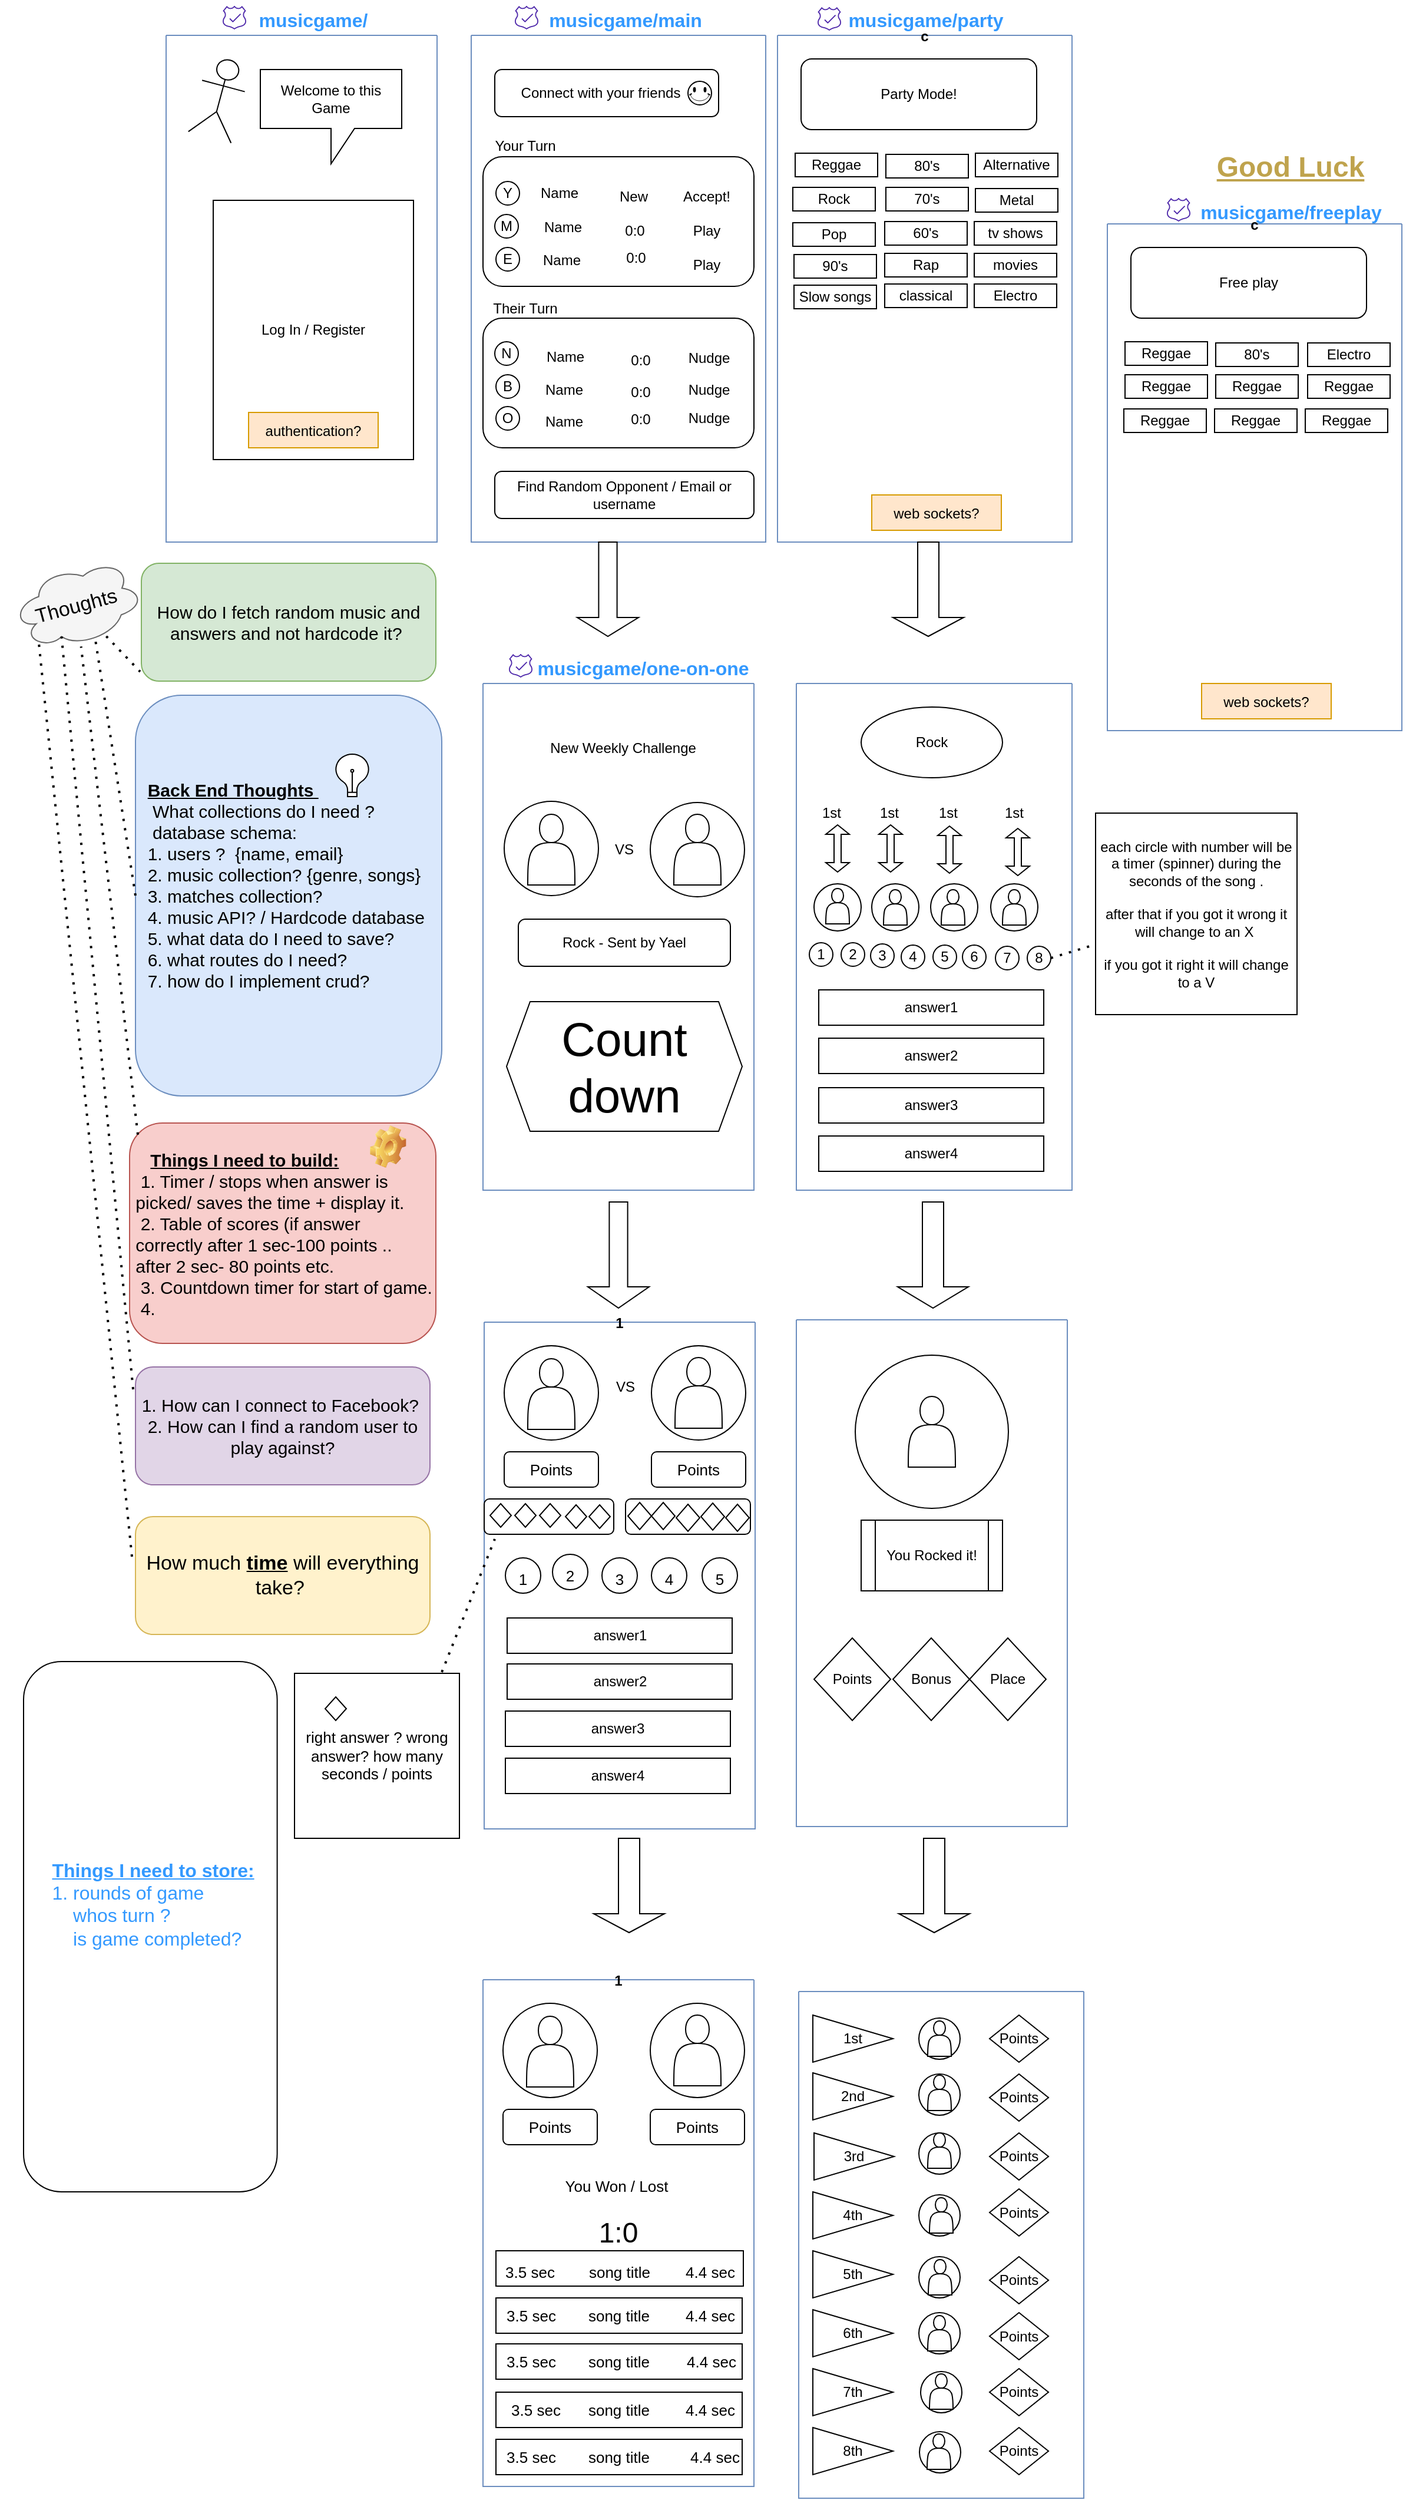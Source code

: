 <mxfile version="20.6.0" type="device"><diagram id="F-jZyhnFmDs6_6D980l0" name="Page-1"><mxGraphModel dx="1944" dy="824" grid="1" gridSize="10" guides="1" tooltips="1" connect="1" arrows="1" fold="1" page="1" pageScale="1" pageWidth="1200" pageHeight="1920" math="0" shadow="0"><root><mxCell id="0"/><mxCell id="1" parent="0"/><mxCell id="CeBicWWRm5hxAE3Eb1JG-1" value="" style="swimlane;startSize=0;fillColor=#dae8fc;strokeColor=#6c8ebf;" vertex="1" parent="1"><mxGeometry x="131" y="40" width="230" height="430" as="geometry"/></mxCell><mxCell id="CeBicWWRm5hxAE3Eb1JG-173" value="" style="shape=umlActor;verticalLabelPosition=bottom;verticalAlign=top;html=1;outlineConnect=0;rotation=15;" vertex="1" parent="CeBicWWRm5hxAE3Eb1JG-1"><mxGeometry x="27" y="20" width="37.54" height="67.68" as="geometry"/></mxCell><mxCell id="CeBicWWRm5hxAE3Eb1JG-175" value="Welcome to this Game" style="shape=callout;whiteSpace=wrap;html=1;perimeter=calloutPerimeter;" vertex="1" parent="CeBicWWRm5hxAE3Eb1JG-1"><mxGeometry x="80" y="29" width="120" height="80" as="geometry"/></mxCell><mxCell id="CeBicWWRm5hxAE3Eb1JG-176" value="Log In / Register" style="rounded=0;whiteSpace=wrap;html=1;" vertex="1" parent="CeBicWWRm5hxAE3Eb1JG-1"><mxGeometry x="40" y="140" width="170" height="220" as="geometry"/></mxCell><mxCell id="CeBicWWRm5hxAE3Eb1JG-335" value="&lt;span style=&quot;font-size: 12px;&quot;&gt;authentication?&lt;/span&gt;" style="rounded=0;whiteSpace=wrap;html=1;strokeWidth=1;fontSize=17;fillColor=#ffe6cc;strokeColor=#d79b00;" vertex="1" parent="CeBicWWRm5hxAE3Eb1JG-1"><mxGeometry x="70" y="320" width="110" height="30" as="geometry"/></mxCell><mxCell id="CeBicWWRm5hxAE3Eb1JG-5" value="" style="swimlane;startSize=0;fillColor=#dae8fc;strokeColor=#6c8ebf;" vertex="1" parent="1"><mxGeometry x="390" y="40" width="250" height="430" as="geometry"/></mxCell><mxCell id="CeBicWWRm5hxAE3Eb1JG-12" value="Connect with your friends&amp;nbsp; &amp;nbsp;" style="rounded=1;whiteSpace=wrap;html=1;" vertex="1" parent="CeBicWWRm5hxAE3Eb1JG-5"><mxGeometry x="20" y="29" width="190" height="40" as="geometry"/></mxCell><mxCell id="CeBicWWRm5hxAE3Eb1JG-13" value="" style="verticalLabelPosition=bottom;verticalAlign=top;html=1;shape=mxgraph.basic.smiley" vertex="1" parent="CeBicWWRm5hxAE3Eb1JG-5"><mxGeometry x="184" y="39" width="20" height="20" as="geometry"/></mxCell><mxCell id="CeBicWWRm5hxAE3Eb1JG-16" value="" style="rounded=1;whiteSpace=wrap;html=1;" vertex="1" parent="CeBicWWRm5hxAE3Eb1JG-5"><mxGeometry x="10" y="103" width="230" height="110" as="geometry"/></mxCell><mxCell id="CeBicWWRm5hxAE3Eb1JG-17" value="Y" style="ellipse;whiteSpace=wrap;html=1;aspect=fixed;" vertex="1" parent="CeBicWWRm5hxAE3Eb1JG-5"><mxGeometry x="21" y="124" width="20" height="20" as="geometry"/></mxCell><mxCell id="CeBicWWRm5hxAE3Eb1JG-20" value="Your Turn" style="text;html=1;strokeColor=none;fillColor=none;align=center;verticalAlign=middle;whiteSpace=wrap;rounded=0;" vertex="1" parent="CeBicWWRm5hxAE3Eb1JG-5"><mxGeometry x="16" y="79" width="60" height="30" as="geometry"/></mxCell><mxCell id="CeBicWWRm5hxAE3Eb1JG-26" value="" style="rounded=1;whiteSpace=wrap;html=1;" vertex="1" parent="CeBicWWRm5hxAE3Eb1JG-5"><mxGeometry x="10" y="240" width="230" height="110" as="geometry"/></mxCell><mxCell id="CeBicWWRm5hxAE3Eb1JG-27" value="Their Turn" style="text;html=1;strokeColor=none;fillColor=none;align=center;verticalAlign=middle;whiteSpace=wrap;rounded=0;" vertex="1" parent="CeBicWWRm5hxAE3Eb1JG-5"><mxGeometry x="16" y="217" width="60" height="30" as="geometry"/></mxCell><mxCell id="CeBicWWRm5hxAE3Eb1JG-28" value="N" style="ellipse;whiteSpace=wrap;html=1;aspect=fixed;" vertex="1" parent="CeBicWWRm5hxAE3Eb1JG-5"><mxGeometry x="20" y="260" width="20" height="20" as="geometry"/></mxCell><mxCell id="CeBicWWRm5hxAE3Eb1JG-31" value="Name&lt;span style=&quot;color: rgba(0, 0, 0, 0); font-family: monospace; font-size: 0px; text-align: start;&quot;&gt;%3CmxGraphModel%3E%3Croot%3E%3CmxCell%20id%3D%220%22%2F%3E%3CmxCell%20id%3D%221%22%20parent%3D%220%22%2F%3E%3CmxCell%20id%3D%222%22%20value%3D%22%22%20style%3D%22ellipse%3BwhiteSpace%3Dwrap%3Bhtml%3D1%3Baspect%3Dfixed%3B%22%20vertex%3D%221%22%20parent%3D%221%22%3E%3CmxGeometry%20x%3D%22411%22%20y%3D%22328%22%20width%3D%2220%22%20height%3D%2220%22%20as%3D%22geometry%22%2F%3E%3C%2FmxCell%3E%3C%2Froot%3E%3C%2FmxGraphModel%3E&lt;/span&gt;" style="text;html=1;strokeColor=none;fillColor=none;align=center;verticalAlign=middle;whiteSpace=wrap;rounded=0;" vertex="1" parent="CeBicWWRm5hxAE3Eb1JG-5"><mxGeometry x="50" y="122" width="50" height="23" as="geometry"/></mxCell><mxCell id="CeBicWWRm5hxAE3Eb1JG-43" value="Accept!&lt;span style=&quot;color: rgba(0, 0, 0, 0); font-family: monospace; font-size: 0px; text-align: start;&quot;&gt;%3CmxGraphModel%3E%3Croot%3E%3CmxCell%20id%3D%220%22%2F%3E%3CmxCell%20id%3D%221%22%20parent%3D%220%22%2F%3E%3CmxCell%20id%3D%222%22%20value%3D%220%3A0%26lt%3Bspan%20style%3D%26quot%3Bcolor%3A%20rgba(0%2C%200%2C%200%2C%200)%3B%20font-family%3A%20monospace%3B%20font-size%3A%200px%3B%20text-align%3A%20start%3B%26quot%3B%26gt%3B%253CmxGraphModel%253E%253Croot%253E%253CmxCell%2520id%253D%25220%2522%252F%253E%253CmxCell%2520id%253D%25221%2522%2520parent%253D%25220%2522%252F%253E%253CmxCell%2520id%253D%25222%2522%2520value%253D%2522Name%2526lt%253Bspan%2520style%253D%2526quot%253Bcolor%253A%2520rgba(0%252C%25200%252C%25200%252C%25200)%253B%2520font-family%253A%2520monospace%253B%2520font-size%253A%25200px%253B%2520text-align%253A%2520start%253B%2526quot%253B%2526gt%253B%25253CmxGraphModel%25253E%25253Croot%25253E%25253CmxCell%252520id%25253D%2525220%252522%25252F%25253E%25253CmxCell%252520id%25253D%2525221%252522%252520parent%25253D%2525220%252522%25252F%25253E%25253CmxCell%252520id%25253D%2525222%252522%252520value%25253D%252522%252522%252520style%25253D%252522ellipse%25253BwhiteSpace%25253Dwrap%25253Bhtml%25253D1%25253Baspect%25253Dfixed%25253B%252522%252520vertex%25253D%2525221%252522%252520parent%25253D%2525221%252522%25253E%25253CmxGeometry%252520x%25253D%252522411%252522%252520y%25253D%252522328%252522%252520width%25253D%25252220%252522%252520height%25253D%25252220%252522%252520as%25253D%252522geometry%252522%25252F%25253E%25253C%25252FmxCell%25253E%25253C%25252Froot%25253E%25253C%25252FmxGraphModel%25253E%2526lt%253B%252Fspan%2526gt%253B%2522%2520style%253D%2522text%253Bhtml%253D1%253BstrokeColor%253Dnone%253BfillColor%253Dnone%253Balign%253Dcenter%253BverticalAlign%253Dmiddle%253BwhiteSpace%253Dwrap%253Brounded%253D0%253B%2522%2520vertex%253D%25221%2522%2520parent%253D%25221%2522%253E%253CmxGeometry%2520x%253D%2522444%2522%2520y%253D%2522329%2522%2520width%253D%252250%2522%2520height%253D%252223%2522%2520as%253D%2522geometry%2522%252F%253E%253C%252FmxCell%253E%253C%252Froot%253E%253C%252FmxGraphModel%253E%26lt%3B%2Fspan%26gt%3B%22%20style%3D%22text%3Bhtml%3D1%3BstrokeColor%3Dnone%3BfillColor%3Dnone%3Balign%3Dcenter%3BverticalAlign%3Dmiddle%3BwhiteSpace%3Dwrap%3Brounded%3D0%3B%22%20vertex%3D%221%22%20parent%3D%221%22%3E%3CmxGeometry%20x%3D%22504%22%20y%3D%22194%22%20width%3D%2250%22%20height%3D%2223%22%20as%3D%22geometry%22%2F%3E%3C%2FmxCell%3E%3C%2Froot%3E%3C%2FmxGraphModel%3E&lt;/span&gt;" style="text;html=1;strokeColor=none;fillColor=none;align=center;verticalAlign=middle;whiteSpace=wrap;rounded=0;" vertex="1" parent="CeBicWWRm5hxAE3Eb1JG-5"><mxGeometry x="170" y="122" width="60" height="30" as="geometry"/></mxCell><mxCell id="CeBicWWRm5hxAE3Eb1JG-45" value="Play" style="text;html=1;strokeColor=none;fillColor=none;align=center;verticalAlign=middle;whiteSpace=wrap;rounded=0;" vertex="1" parent="CeBicWWRm5hxAE3Eb1JG-5"><mxGeometry x="170" y="180" width="60" height="30" as="geometry"/></mxCell><mxCell id="CeBicWWRm5hxAE3Eb1JG-46" value="Nudge&lt;span style=&quot;color: rgba(0, 0, 0, 0); font-family: monospace; font-size: 0px; text-align: start;&quot;&gt;%3CmxGraphModel%3E%3Croot%3E%3CmxCell%20id%3D%220%22%2F%3E%3CmxCell%20id%3D%221%22%20parent%3D%220%22%2F%3E%3CmxCell%20id%3D%222%22%20value%3D%22Play%22%20style%3D%22text%3Bhtml%3D1%3BstrokeColor%3Dnone%3BfillColor%3Dnone%3Balign%3Dcenter%3BverticalAlign%3Dmiddle%3BwhiteSpace%3Dwrap%3Brounded%3D0%3B%22%20vertex%3D%221%22%20parent%3D%221%22%3E%3CmxGeometry%20x%3D%22560%22%20y%3D%22220%22%20width%3D%2260%22%20height%3D%2230%22%20as%3D%22geometry%22%2F%3E%3C%2FmxCell%3E%3C%2Froot%3E%3C%2FmxGraphModel%3E&lt;/span&gt;" style="text;html=1;strokeColor=none;fillColor=none;align=center;verticalAlign=middle;whiteSpace=wrap;rounded=0;" vertex="1" parent="CeBicWWRm5hxAE3Eb1JG-5"><mxGeometry x="172" y="259" width="60" height="30" as="geometry"/></mxCell><mxCell id="CeBicWWRm5hxAE3Eb1JG-48" value="Nudge&lt;span style=&quot;color: rgba(0, 0, 0, 0); font-family: monospace; font-size: 0px; text-align: start;&quot;&gt;%3CmxGraphModel%3E%3Croot%3E%3CmxCell%20id%3D%220%22%2F%3E%3CmxCell%20id%3D%221%22%20parent%3D%220%22%2F%3E%3CmxCell%20id%3D%222%22%20value%3D%22Play%22%20style%3D%22text%3Bhtml%3D1%3BstrokeColor%3Dnone%3BfillColor%3Dnone%3Balign%3Dcenter%3BverticalAlign%3Dmiddle%3BwhiteSpace%3Dwrap%3Brounded%3D0%3B%22%20vertex%3D%221%22%20parent%3D%221%22%3E%3CmxGeometry%20x%3D%22560%22%20y%3D%22220%22%20width%3D%2260%22%20height%3D%2230%22%20as%3D%22geometry%22%2F%3E%3C%2FmxCell%3E%3C%2Froot%3E%3C%2FmxGraphModel%3E&lt;/span&gt;" style="text;html=1;strokeColor=none;fillColor=none;align=center;verticalAlign=middle;whiteSpace=wrap;rounded=0;" vertex="1" parent="CeBicWWRm5hxAE3Eb1JG-5"><mxGeometry x="172" y="286" width="60" height="30" as="geometry"/></mxCell><mxCell id="CeBicWWRm5hxAE3Eb1JG-49" value="Nudge&lt;span style=&quot;color: rgba(0, 0, 0, 0); font-family: monospace; font-size: 0px; text-align: start;&quot;&gt;%3CmxGraphModel%3E%3Croot%3E%3CmxCell%20id%3D%220%22%2F%3E%3CmxCell%20id%3D%221%22%20parent%3D%220%22%2F%3E%3CmxCell%20id%3D%222%22%20value%3D%22Play%22%20style%3D%22text%3Bhtml%3D1%3BstrokeColor%3Dnone%3BfillColor%3Dnone%3Balign%3Dcenter%3BverticalAlign%3Dmiddle%3BwhiteSpace%3Dwrap%3Brounded%3D0%3B%22%20vertex%3D%221%22%20parent%3D%221%22%3E%3CmxGeometry%20x%3D%22560%22%20y%3D%22220%22%20width%3D%2260%22%20height%3D%2230%22%20as%3D%22geometry%22%2F%3E%3C%2FmxCell%3E%3C%2Froot%3E%3C%2FmxGraphModel%3E&lt;/span&gt;" style="text;html=1;strokeColor=none;fillColor=none;align=center;verticalAlign=middle;whiteSpace=wrap;rounded=0;" vertex="1" parent="CeBicWWRm5hxAE3Eb1JG-5"><mxGeometry x="172" y="310" width="60" height="30" as="geometry"/></mxCell><mxCell id="CeBicWWRm5hxAE3Eb1JG-50" value="Find Random Opponent / Email or username" style="rounded=1;whiteSpace=wrap;html=1;" vertex="1" parent="CeBicWWRm5hxAE3Eb1JG-5"><mxGeometry x="20" y="370" width="220" height="40" as="geometry"/></mxCell><mxCell id="CeBicWWRm5hxAE3Eb1JG-7" value="c" style="swimlane;startSize=0;fillColor=#dae8fc;strokeColor=#6c8ebf;" vertex="1" parent="1"><mxGeometry x="650" y="40" width="250" height="430" as="geometry"/></mxCell><mxCell id="CeBicWWRm5hxAE3Eb1JG-51" value="Party Mode!" style="rounded=1;whiteSpace=wrap;html=1;" vertex="1" parent="CeBicWWRm5hxAE3Eb1JG-7"><mxGeometry x="20" y="20" width="200" height="60" as="geometry"/></mxCell><mxCell id="CeBicWWRm5hxAE3Eb1JG-52" value="Reggae" style="rounded=0;whiteSpace=wrap;html=1;" vertex="1" parent="CeBicWWRm5hxAE3Eb1JG-7"><mxGeometry x="15" y="100" width="70" height="20" as="geometry"/></mxCell><mxCell id="CeBicWWRm5hxAE3Eb1JG-70" value="80's" style="rounded=0;whiteSpace=wrap;html=1;" vertex="1" parent="CeBicWWRm5hxAE3Eb1JG-7"><mxGeometry x="92" y="101" width="70" height="20" as="geometry"/></mxCell><mxCell id="CeBicWWRm5hxAE3Eb1JG-307" value="Electro" style="rounded=0;whiteSpace=wrap;html=1;" vertex="1" parent="CeBicWWRm5hxAE3Eb1JG-7"><mxGeometry x="167" y="211" width="70" height="20" as="geometry"/></mxCell><mxCell id="CeBicWWRm5hxAE3Eb1JG-336" value="&lt;span style=&quot;font-size: 12px;&quot;&gt;web sockets?&lt;/span&gt;" style="rounded=0;whiteSpace=wrap;html=1;strokeWidth=1;fontSize=17;fillColor=#ffe6cc;strokeColor=#d79b00;" vertex="1" parent="CeBicWWRm5hxAE3Eb1JG-7"><mxGeometry x="80" y="390" width="110" height="30" as="geometry"/></mxCell><mxCell id="CeBicWWRm5hxAE3Eb1JG-18" value="M" style="ellipse;whiteSpace=wrap;html=1;aspect=fixed;" vertex="1" parent="1"><mxGeometry x="410" y="192" width="20" height="20" as="geometry"/></mxCell><mxCell id="CeBicWWRm5hxAE3Eb1JG-19" value="E" style="ellipse;whiteSpace=wrap;html=1;aspect=fixed;" vertex="1" parent="1"><mxGeometry x="411" y="220" width="20" height="20" as="geometry"/></mxCell><mxCell id="CeBicWWRm5hxAE3Eb1JG-29" value="B" style="ellipse;whiteSpace=wrap;html=1;aspect=fixed;" vertex="1" parent="1"><mxGeometry x="411" y="328" width="20" height="20" as="geometry"/></mxCell><mxCell id="CeBicWWRm5hxAE3Eb1JG-30" value="O" style="ellipse;whiteSpace=wrap;html=1;aspect=fixed;" vertex="1" parent="1"><mxGeometry x="411" y="355" width="20" height="20" as="geometry"/></mxCell><mxCell id="CeBicWWRm5hxAE3Eb1JG-32" value="Name&lt;span style=&quot;color: rgba(0, 0, 0, 0); font-family: monospace; font-size: 0px; text-align: start;&quot;&gt;%3CmxGraphModel%3E%3Croot%3E%3CmxCell%20id%3D%220%22%2F%3E%3CmxCell%20id%3D%221%22%20parent%3D%220%22%2F%3E%3CmxCell%20id%3D%222%22%20value%3D%22%22%20style%3D%22ellipse%3BwhiteSpace%3Dwrap%3Bhtml%3D1%3Baspect%3Dfixed%3B%22%20vertex%3D%221%22%20parent%3D%221%22%3E%3CmxGeometry%20x%3D%22411%22%20y%3D%22328%22%20width%3D%2220%22%20height%3D%2220%22%20as%3D%22geometry%22%2F%3E%3C%2FmxCell%3E%3C%2Froot%3E%3C%2FmxGraphModel%3E&lt;/span&gt;" style="text;html=1;strokeColor=none;fillColor=none;align=center;verticalAlign=middle;whiteSpace=wrap;rounded=0;" vertex="1" parent="1"><mxGeometry x="443" y="191" width="50" height="23" as="geometry"/></mxCell><mxCell id="CeBicWWRm5hxAE3Eb1JG-33" value="Name&lt;span style=&quot;color: rgba(0, 0, 0, 0); font-family: monospace; font-size: 0px; text-align: start;&quot;&gt;%3CmxGraphModel%3E%3Croot%3E%3CmxCell%20id%3D%220%22%2F%3E%3CmxCell%20id%3D%221%22%20parent%3D%220%22%2F%3E%3CmxCell%20id%3D%222%22%20value%3D%22%22%20style%3D%22ellipse%3BwhiteSpace%3Dwrap%3Bhtml%3D1%3Baspect%3Dfixed%3B%22%20vertex%3D%221%22%20parent%3D%221%22%3E%3CmxGeometry%20x%3D%22411%22%20y%3D%22328%22%20width%3D%2220%22%20height%3D%2220%22%20as%3D%22geometry%22%2F%3E%3C%2FmxCell%3E%3C%2Froot%3E%3C%2FmxGraphModel%3E&lt;/span&gt;" style="text;html=1;strokeColor=none;fillColor=none;align=center;verticalAlign=middle;whiteSpace=wrap;rounded=0;" vertex="1" parent="1"><mxGeometry x="442" y="219" width="50" height="23" as="geometry"/></mxCell><mxCell id="CeBicWWRm5hxAE3Eb1JG-34" value="Name&lt;span style=&quot;color: rgba(0, 0, 0, 0); font-family: monospace; font-size: 0px; text-align: start;&quot;&gt;%3CmxGraphModel%3E%3Croot%3E%3CmxCell%20id%3D%220%22%2F%3E%3CmxCell%20id%3D%221%22%20parent%3D%220%22%2F%3E%3CmxCell%20id%3D%222%22%20value%3D%22%22%20style%3D%22ellipse%3BwhiteSpace%3Dwrap%3Bhtml%3D1%3Baspect%3Dfixed%3B%22%20vertex%3D%221%22%20parent%3D%221%22%3E%3CmxGeometry%20x%3D%22411%22%20y%3D%22328%22%20width%3D%2220%22%20height%3D%2220%22%20as%3D%22geometry%22%2F%3E%3C%2FmxCell%3E%3C%2Froot%3E%3C%2FmxGraphModel%3E&lt;/span&gt;" style="text;html=1;strokeColor=none;fillColor=none;align=center;verticalAlign=middle;whiteSpace=wrap;rounded=0;" vertex="1" parent="1"><mxGeometry x="445" y="301" width="50" height="23" as="geometry"/></mxCell><mxCell id="CeBicWWRm5hxAE3Eb1JG-35" value="Name&lt;span style=&quot;color: rgba(0, 0, 0, 0); font-family: monospace; font-size: 0px; text-align: start;&quot;&gt;%3CmxGraphModel%3E%3Croot%3E%3CmxCell%20id%3D%220%22%2F%3E%3CmxCell%20id%3D%221%22%20parent%3D%220%22%2F%3E%3CmxCell%20id%3D%222%22%20value%3D%22%22%20style%3D%22ellipse%3BwhiteSpace%3Dwrap%3Bhtml%3D1%3Baspect%3Dfixed%3B%22%20vertex%3D%221%22%20parent%3D%221%22%3E%3CmxGeometry%20x%3D%22411%22%20y%3D%22328%22%20width%3D%2220%22%20height%3D%2220%22%20as%3D%22geometry%22%2F%3E%3C%2FmxCell%3E%3C%2Froot%3E%3C%2FmxGraphModel%3E&lt;/span&gt;" style="text;html=1;strokeColor=none;fillColor=none;align=center;verticalAlign=middle;whiteSpace=wrap;rounded=0;" vertex="1" parent="1"><mxGeometry x="444" y="329" width="50" height="23" as="geometry"/></mxCell><mxCell id="CeBicWWRm5hxAE3Eb1JG-36" value="Name&lt;span style=&quot;color: rgba(0, 0, 0, 0); font-family: monospace; font-size: 0px; text-align: start;&quot;&gt;%3CmxGraphModel%3E%3Croot%3E%3CmxCell%20id%3D%220%22%2F%3E%3CmxCell%20id%3D%221%22%20parent%3D%220%22%2F%3E%3CmxCell%20id%3D%222%22%20value%3D%22%22%20style%3D%22ellipse%3BwhiteSpace%3Dwrap%3Bhtml%3D1%3Baspect%3Dfixed%3B%22%20vertex%3D%221%22%20parent%3D%221%22%3E%3CmxGeometry%20x%3D%22411%22%20y%3D%22328%22%20width%3D%2220%22%20height%3D%2220%22%20as%3D%22geometry%22%2F%3E%3C%2FmxCell%3E%3C%2Froot%3E%3C%2FmxGraphModel%3E&lt;/span&gt;" style="text;html=1;strokeColor=none;fillColor=none;align=center;verticalAlign=middle;whiteSpace=wrap;rounded=0;" vertex="1" parent="1"><mxGeometry x="444" y="356" width="50" height="23" as="geometry"/></mxCell><mxCell id="CeBicWWRm5hxAE3Eb1JG-37" value="0:0&lt;span style=&quot;color: rgba(0, 0, 0, 0); font-family: monospace; font-size: 0px; text-align: start;&quot;&gt;%3CmxGraphModel%3E%3Croot%3E%3CmxCell%20id%3D%220%22%2F%3E%3CmxCell%20id%3D%221%22%20parent%3D%220%22%2F%3E%3CmxCell%20id%3D%222%22%20value%3D%22Name%26lt%3Bspan%20style%3D%26quot%3Bcolor%3A%20rgba(0%2C%200%2C%200%2C%200)%3B%20font-family%3A%20monospace%3B%20font-size%3A%200px%3B%20text-align%3A%20start%3B%26quot%3B%26gt%3B%253CmxGraphModel%253E%253Croot%253E%253CmxCell%2520id%253D%25220%2522%252F%253E%253CmxCell%2520id%253D%25221%2522%2520parent%253D%25220%2522%252F%253E%253CmxCell%2520id%253D%25222%2522%2520value%253D%2522%2522%2520style%253D%2522ellipse%253BwhiteSpace%253Dwrap%253Bhtml%253D1%253Baspect%253Dfixed%253B%2522%2520vertex%253D%25221%2522%2520parent%253D%25221%2522%253E%253CmxGeometry%2520x%253D%2522411%2522%2520y%253D%2522328%2522%2520width%253D%252220%2522%2520height%253D%252220%2522%2520as%253D%2522geometry%2522%252F%253E%253C%252FmxCell%253E%253C%252Froot%253E%253C%252FmxGraphModel%253E%26lt%3B%2Fspan%26gt%3B%22%20style%3D%22text%3Bhtml%3D1%3BstrokeColor%3Dnone%3BfillColor%3Dnone%3Balign%3Dcenter%3BverticalAlign%3Dmiddle%3BwhiteSpace%3Dwrap%3Brounded%3D0%3B%22%20vertex%3D%221%22%20parent%3D%221%22%3E%3CmxGeometry%20x%3D%22444%22%20y%3D%22329%22%20width%3D%2250%22%20height%3D%2223%22%20as%3D%22geometry%22%2F%3E%3C%2FmxCell%3E%3C%2Froot%3E%3C%2FmxGraphModel%3E&lt;/span&gt;" style="text;html=1;strokeColor=none;fillColor=none;align=center;verticalAlign=middle;whiteSpace=wrap;rounded=0;" vertex="1" parent="1"><mxGeometry x="509" y="331" width="50" height="23" as="geometry"/></mxCell><mxCell id="CeBicWWRm5hxAE3Eb1JG-38" value="0:0&lt;span style=&quot;color: rgba(0, 0, 0, 0); font-family: monospace; font-size: 0px; text-align: start;&quot;&gt;%3CmxGraphModel%3E%3Croot%3E%3CmxCell%20id%3D%220%22%2F%3E%3CmxCell%20id%3D%221%22%20parent%3D%220%22%2F%3E%3CmxCell%20id%3D%222%22%20value%3D%22Name%26lt%3Bspan%20style%3D%26quot%3Bcolor%3A%20rgba(0%2C%200%2C%200%2C%200)%3B%20font-family%3A%20monospace%3B%20font-size%3A%200px%3B%20text-align%3A%20start%3B%26quot%3B%26gt%3B%253CmxGraphModel%253E%253Croot%253E%253CmxCell%2520id%253D%25220%2522%252F%253E%253CmxCell%2520id%253D%25221%2522%2520parent%253D%25220%2522%252F%253E%253CmxCell%2520id%253D%25222%2522%2520value%253D%2522%2522%2520style%253D%2522ellipse%253BwhiteSpace%253Dwrap%253Bhtml%253D1%253Baspect%253Dfixed%253B%2522%2520vertex%253D%25221%2522%2520parent%253D%25221%2522%253E%253CmxGeometry%2520x%253D%2522411%2522%2520y%253D%2522328%2522%2520width%253D%252220%2522%2520height%253D%252220%2522%2520as%253D%2522geometry%2522%252F%253E%253C%252FmxCell%253E%253C%252Froot%253E%253C%252FmxGraphModel%253E%26lt%3B%2Fspan%26gt%3B%22%20style%3D%22text%3Bhtml%3D1%3BstrokeColor%3Dnone%3BfillColor%3Dnone%3Balign%3Dcenter%3BverticalAlign%3Dmiddle%3BwhiteSpace%3Dwrap%3Brounded%3D0%3B%22%20vertex%3D%221%22%20parent%3D%221%22%3E%3CmxGeometry%20x%3D%22444%22%20y%3D%22329%22%20width%3D%2250%22%20height%3D%2223%22%20as%3D%22geometry%22%2F%3E%3C%2FmxCell%3E%3C%2Froot%3E%3C%2FmxGraphModel%3E&lt;/span&gt;" style="text;html=1;strokeColor=none;fillColor=none;align=center;verticalAlign=middle;whiteSpace=wrap;rounded=0;" vertex="1" parent="1"><mxGeometry x="509" y="354" width="50" height="23" as="geometry"/></mxCell><mxCell id="CeBicWWRm5hxAE3Eb1JG-39" value="0:0&lt;span style=&quot;color: rgba(0, 0, 0, 0); font-family: monospace; font-size: 0px; text-align: start;&quot;&gt;%3CmxGraphModel%3E%3Croot%3E%3CmxCell%20id%3D%220%22%2F%3E%3CmxCell%20id%3D%221%22%20parent%3D%220%22%2F%3E%3CmxCell%20id%3D%222%22%20value%3D%22Name%26lt%3Bspan%20style%3D%26quot%3Bcolor%3A%20rgba(0%2C%200%2C%200%2C%200)%3B%20font-family%3A%20monospace%3B%20font-size%3A%200px%3B%20text-align%3A%20start%3B%26quot%3B%26gt%3B%253CmxGraphModel%253E%253Croot%253E%253CmxCell%2520id%253D%25220%2522%252F%253E%253CmxCell%2520id%253D%25221%2522%2520parent%253D%25220%2522%252F%253E%253CmxCell%2520id%253D%25222%2522%2520value%253D%2522%2522%2520style%253D%2522ellipse%253BwhiteSpace%253Dwrap%253Bhtml%253D1%253Baspect%253Dfixed%253B%2522%2520vertex%253D%25221%2522%2520parent%253D%25221%2522%253E%253CmxGeometry%2520x%253D%2522411%2522%2520y%253D%2522328%2522%2520width%253D%252220%2522%2520height%253D%252220%2522%2520as%253D%2522geometry%2522%252F%253E%253C%252FmxCell%253E%253C%252Froot%253E%253C%252FmxGraphModel%253E%26lt%3B%2Fspan%26gt%3B%22%20style%3D%22text%3Bhtml%3D1%3BstrokeColor%3Dnone%3BfillColor%3Dnone%3Balign%3Dcenter%3BverticalAlign%3Dmiddle%3BwhiteSpace%3Dwrap%3Brounded%3D0%3B%22%20vertex%3D%221%22%20parent%3D%221%22%3E%3CmxGeometry%20x%3D%22444%22%20y%3D%22329%22%20width%3D%2250%22%20height%3D%2223%22%20as%3D%22geometry%22%2F%3E%3C%2FmxCell%3E%3C%2Froot%3E%3C%2FmxGraphModel%3E&lt;/span&gt;" style="text;html=1;strokeColor=none;fillColor=none;align=center;verticalAlign=middle;whiteSpace=wrap;rounded=0;" vertex="1" parent="1"><mxGeometry x="509" y="304" width="50" height="23" as="geometry"/></mxCell><mxCell id="CeBicWWRm5hxAE3Eb1JG-40" value="0:0&lt;span style=&quot;color: rgba(0, 0, 0, 0); font-family: monospace; font-size: 0px; text-align: start;&quot;&gt;%3CmxGraphModel%3E%3Croot%3E%3CmxCell%20id%3D%220%22%2F%3E%3CmxCell%20id%3D%221%22%20parent%3D%220%22%2F%3E%3CmxCell%20id%3D%222%22%20value%3D%22Name%26lt%3Bspan%20style%3D%26quot%3Bcolor%3A%20rgba(0%2C%200%2C%200%2C%200)%3B%20font-family%3A%20monospace%3B%20font-size%3A%200px%3B%20text-align%3A%20start%3B%26quot%3B%26gt%3B%253CmxGraphModel%253E%253Croot%253E%253CmxCell%2520id%253D%25220%2522%252F%253E%253CmxCell%2520id%253D%25221%2522%2520parent%253D%25220%2522%252F%253E%253CmxCell%2520id%253D%25222%2522%2520value%253D%2522%2522%2520style%253D%2522ellipse%253BwhiteSpace%253Dwrap%253Bhtml%253D1%253Baspect%253Dfixed%253B%2522%2520vertex%253D%25221%2522%2520parent%253D%25221%2522%253E%253CmxGeometry%2520x%253D%2522411%2522%2520y%253D%2522328%2522%2520width%253D%252220%2522%2520height%253D%252220%2522%2520as%253D%2522geometry%2522%252F%253E%253C%252FmxCell%253E%253C%252Froot%253E%253C%252FmxGraphModel%253E%26lt%3B%2Fspan%26gt%3B%22%20style%3D%22text%3Bhtml%3D1%3BstrokeColor%3Dnone%3BfillColor%3Dnone%3Balign%3Dcenter%3BverticalAlign%3Dmiddle%3BwhiteSpace%3Dwrap%3Brounded%3D0%3B%22%20vertex%3D%221%22%20parent%3D%221%22%3E%3CmxGeometry%20x%3D%22444%22%20y%3D%22329%22%20width%3D%2250%22%20height%3D%2223%22%20as%3D%22geometry%22%2F%3E%3C%2FmxCell%3E%3C%2Froot%3E%3C%2FmxGraphModel%3E&lt;/span&gt;" style="text;html=1;strokeColor=none;fillColor=none;align=center;verticalAlign=middle;whiteSpace=wrap;rounded=0;" vertex="1" parent="1"><mxGeometry x="505" y="217" width="50" height="23" as="geometry"/></mxCell><mxCell id="CeBicWWRm5hxAE3Eb1JG-41" value="0:0&lt;span style=&quot;color: rgba(0, 0, 0, 0); font-family: monospace; font-size: 0px; text-align: start;&quot;&gt;%3CmxGraphModel%3E%3Croot%3E%3CmxCell%20id%3D%220%22%2F%3E%3CmxCell%20id%3D%221%22%20parent%3D%220%22%2F%3E%3CmxCell%20id%3D%222%22%20value%3D%22Name%26lt%3Bspan%20style%3D%26quot%3Bcolor%3A%20rgba(0%2C%200%2C%200%2C%200)%3B%20font-family%3A%20monospace%3B%20font-size%3A%200px%3B%20text-align%3A%20start%3B%26quot%3B%26gt%3B%253CmxGraphModel%253E%253Croot%253E%253CmxCell%2520id%253D%25220%2522%252F%253E%253CmxCell%2520id%253D%25221%2522%2520parent%253D%25220%2522%252F%253E%253CmxCell%2520id%253D%25222%2522%2520value%253D%2522%2522%2520style%253D%2522ellipse%253BwhiteSpace%253Dwrap%253Bhtml%253D1%253Baspect%253Dfixed%253B%2522%2520vertex%253D%25221%2522%2520parent%253D%25221%2522%253E%253CmxGeometry%2520x%253D%2522411%2522%2520y%253D%2522328%2522%2520width%253D%252220%2522%2520height%253D%252220%2522%2520as%253D%2522geometry%2522%252F%253E%253C%252FmxCell%253E%253C%252Froot%253E%253C%252FmxGraphModel%253E%26lt%3B%2Fspan%26gt%3B%22%20style%3D%22text%3Bhtml%3D1%3BstrokeColor%3Dnone%3BfillColor%3Dnone%3Balign%3Dcenter%3BverticalAlign%3Dmiddle%3BwhiteSpace%3Dwrap%3Brounded%3D0%3B%22%20vertex%3D%221%22%20parent%3D%221%22%3E%3CmxGeometry%20x%3D%22444%22%20y%3D%22329%22%20width%3D%2250%22%20height%3D%2223%22%20as%3D%22geometry%22%2F%3E%3C%2FmxCell%3E%3C%2Froot%3E%3C%2FmxGraphModel%3E&lt;/span&gt;" style="text;html=1;strokeColor=none;fillColor=none;align=center;verticalAlign=middle;whiteSpace=wrap;rounded=0;" vertex="1" parent="1"><mxGeometry x="504" y="194" width="50" height="23" as="geometry"/></mxCell><mxCell id="CeBicWWRm5hxAE3Eb1JG-42" value="New" style="text;html=1;strokeColor=none;fillColor=none;align=center;verticalAlign=middle;whiteSpace=wrap;rounded=0;" vertex="1" parent="1"><mxGeometry x="503" y="165" width="50" height="23" as="geometry"/></mxCell><mxCell id="CeBicWWRm5hxAE3Eb1JG-44" value="Play" style="text;html=1;strokeColor=none;fillColor=none;align=center;verticalAlign=middle;whiteSpace=wrap;rounded=0;" vertex="1" parent="1"><mxGeometry x="560" y="191" width="60" height="30" as="geometry"/></mxCell><mxCell id="CeBicWWRm5hxAE3Eb1JG-59" value="70's&lt;span style=&quot;color: rgba(0, 0, 0, 0); font-family: monospace; font-size: 0px; text-align: start;&quot;&gt;&lt;br&gt;&lt;/span&gt;" style="rounded=0;whiteSpace=wrap;html=1;" vertex="1" parent="1"><mxGeometry x="742" y="169" width="70" height="20" as="geometry"/></mxCell><mxCell id="CeBicWWRm5hxAE3Eb1JG-60" value="Alternative&lt;span style=&quot;color: rgba(0, 0, 0, 0); font-family: monospace; font-size: 0px; text-align: start;&quot;&gt;%3CmxGraphModel%3E%3Croot%3E%3CmxCell%20id%3D%220%22%2F%3E%3CmxCell%20id%3D%221%22%20parent%3D%220%22%2F%3E%3CmxCell%20id%3D%222%22%20value%3D%22Rock%22%20style%3D%22rounded%3D0%3BwhiteSpace%3Dwrap%3Bhtml%3D1%3B%22%20vertex%3D%221%22%20parent%3D%221%22%3E%3CmxGeometry%20x%3D%22670%22%20y%3D%22140%22%20width%3D%2270%22%20height%3D%2220%22%20as%3D%22geometry%22%2F%3E%3C%2FmxCell%3E%3C%2Froot%3E%3C%2FmxGraphModel%3E&lt;br&gt;&lt;/span&gt;" style="rounded=0;whiteSpace=wrap;html=1;" vertex="1" parent="1"><mxGeometry x="818" y="140" width="70" height="20" as="geometry"/></mxCell><mxCell id="CeBicWWRm5hxAE3Eb1JG-61" value="Metal&lt;span style=&quot;color: rgba(0, 0, 0, 0); font-family: monospace; font-size: 0px; text-align: start;&quot;&gt;&lt;br&gt;&lt;/span&gt;" style="rounded=0;whiteSpace=wrap;html=1;" vertex="1" parent="1"><mxGeometry x="818" y="170" width="70" height="20" as="geometry"/></mxCell><mxCell id="CeBicWWRm5hxAE3Eb1JG-62" value="tv shows&lt;span style=&quot;color: rgba(0, 0, 0, 0); font-family: monospace; font-size: 0px; text-align: start;&quot;&gt;&lt;br&gt;&lt;/span&gt;" style="rounded=0;whiteSpace=wrap;html=1;" vertex="1" parent="1"><mxGeometry x="817" y="198" width="70" height="20" as="geometry"/></mxCell><mxCell id="CeBicWWRm5hxAE3Eb1JG-63" value="movies&lt;span style=&quot;color: rgba(0, 0, 0, 0); font-family: monospace; font-size: 0px; text-align: start;&quot;&gt;%3CmxGraphModel%3E%3Croot%3E%3CmxCell%20id%3D%220%22%2F%3E%3CmxCell%20id%3D%221%22%20parent%3D%220%22%2F%3E%3CmxCell%20id%3D%222%22%20value%3D%22Rock%22%20style%3D%22rounded%3D0%3BwhiteSpace%3Dwrap%3Bhtml%3D1%3B%22%20vertex%3D%221%22%20parent%3D%221%22%3E%3CmxGeometry%20x%3D%22670%22%20y%3D%22140%22%20width%3D%2270%22%20height%3D%2220%22%20as%3D%22geometry%22%2F%3E%3C%2FmxCell%3E%3C%2Froot%3E%3C%2FmxGraph&lt;br&gt;&lt;/span&gt;" style="rounded=0;whiteSpace=wrap;html=1;" vertex="1" parent="1"><mxGeometry x="817" y="225" width="70" height="20" as="geometry"/></mxCell><mxCell id="CeBicWWRm5hxAE3Eb1JG-64" value="60's&lt;span style=&quot;color: rgba(0, 0, 0, 0); font-family: monospace; font-size: 0px; text-align: start;&quot;&gt;&lt;br&gt;&lt;/span&gt;" style="rounded=0;whiteSpace=wrap;html=1;" vertex="1" parent="1"><mxGeometry x="741" y="198" width="70" height="20" as="geometry"/></mxCell><mxCell id="CeBicWWRm5hxAE3Eb1JG-65" value="Rap&lt;span style=&quot;color: rgba(0, 0, 0, 0); font-family: monospace; font-size: 0px; text-align: start;&quot;&gt;&lt;br&gt;&lt;/span&gt;" style="rounded=0;whiteSpace=wrap;html=1;" vertex="1" parent="1"><mxGeometry x="741" y="225" width="70" height="20" as="geometry"/></mxCell><mxCell id="CeBicWWRm5hxAE3Eb1JG-67" value="Rock" style="rounded=0;whiteSpace=wrap;html=1;" vertex="1" parent="1"><mxGeometry x="663" y="169" width="70" height="20" as="geometry"/></mxCell><mxCell id="CeBicWWRm5hxAE3Eb1JG-68" value="Pop" style="rounded=0;whiteSpace=wrap;html=1;" vertex="1" parent="1"><mxGeometry x="663" y="199" width="70" height="20" as="geometry"/></mxCell><mxCell id="CeBicWWRm5hxAE3Eb1JG-69" value="90's" style="rounded=0;whiteSpace=wrap;html=1;" vertex="1" parent="1"><mxGeometry x="664" y="226" width="70" height="20" as="geometry"/></mxCell><mxCell id="CeBicWWRm5hxAE3Eb1JG-71" value="" style="shape=singleArrow;direction=south;whiteSpace=wrap;html=1;" vertex="1" parent="1"><mxGeometry x="748" y="470" width="60" height="80" as="geometry"/></mxCell><mxCell id="CeBicWWRm5hxAE3Eb1JG-72" value="" style="shape=singleArrow;direction=south;whiteSpace=wrap;html=1;" vertex="1" parent="1"><mxGeometry x="480" y="470" width="52" height="80" as="geometry"/></mxCell><mxCell id="CeBicWWRm5hxAE3Eb1JG-81" value="" style="swimlane;startSize=0;fillColor=#dae8fc;strokeColor=#6c8ebf;" vertex="1" parent="1"><mxGeometry x="666" y="590" width="234" height="430" as="geometry"/></mxCell><mxCell id="CeBicWWRm5hxAE3Eb1JG-83" value="Rock" style="ellipse;whiteSpace=wrap;html=1;" vertex="1" parent="CeBicWWRm5hxAE3Eb1JG-81"><mxGeometry x="55" y="20" width="120" height="60" as="geometry"/></mxCell><mxCell id="CeBicWWRm5hxAE3Eb1JG-84" value="" style="ellipse;whiteSpace=wrap;html=1;aspect=fixed;" vertex="1" parent="CeBicWWRm5hxAE3Eb1JG-81"><mxGeometry x="15" y="170" width="40" height="40" as="geometry"/></mxCell><mxCell id="CeBicWWRm5hxAE3Eb1JG-85" value="" style="ellipse;whiteSpace=wrap;html=1;aspect=fixed;" vertex="1" parent="CeBicWWRm5hxAE3Eb1JG-81"><mxGeometry x="64" y="170" width="40" height="40" as="geometry"/></mxCell><mxCell id="CeBicWWRm5hxAE3Eb1JG-86" value="" style="ellipse;whiteSpace=wrap;html=1;aspect=fixed;" vertex="1" parent="CeBicWWRm5hxAE3Eb1JG-81"><mxGeometry x="114" y="170" width="40" height="40" as="geometry"/></mxCell><mxCell id="CeBicWWRm5hxAE3Eb1JG-87" value="" style="ellipse;whiteSpace=wrap;html=1;aspect=fixed;" vertex="1" parent="CeBicWWRm5hxAE3Eb1JG-81"><mxGeometry x="165" y="170" width="40" height="40" as="geometry"/></mxCell><mxCell id="CeBicWWRm5hxAE3Eb1JG-88" value="" style="shape=actor;whiteSpace=wrap;html=1;" vertex="1" parent="CeBicWWRm5hxAE3Eb1JG-81"><mxGeometry x="25" y="174" width="20" height="30" as="geometry"/></mxCell><mxCell id="CeBicWWRm5hxAE3Eb1JG-93" value="" style="shape=doubleArrow;direction=south;whiteSpace=wrap;html=1;" vertex="1" parent="CeBicWWRm5hxAE3Eb1JG-81"><mxGeometry x="25" y="120" width="20" height="40" as="geometry"/></mxCell><mxCell id="CeBicWWRm5hxAE3Eb1JG-97" value="1st" style="text;html=1;strokeColor=none;fillColor=none;align=center;verticalAlign=middle;whiteSpace=wrap;rounded=0;" vertex="1" parent="CeBicWWRm5hxAE3Eb1JG-81"><mxGeometry x="5" y="100" width="50" height="20" as="geometry"/></mxCell><mxCell id="CeBicWWRm5hxAE3Eb1JG-98" value="1st" style="text;html=1;strokeColor=none;fillColor=none;align=center;verticalAlign=middle;whiteSpace=wrap;rounded=0;" vertex="1" parent="CeBicWWRm5hxAE3Eb1JG-81"><mxGeometry x="54" y="100" width="50" height="20" as="geometry"/></mxCell><mxCell id="CeBicWWRm5hxAE3Eb1JG-99" value="1st" style="text;html=1;strokeColor=none;fillColor=none;align=center;verticalAlign=middle;whiteSpace=wrap;rounded=0;" vertex="1" parent="CeBicWWRm5hxAE3Eb1JG-81"><mxGeometry x="104" y="100" width="50" height="20" as="geometry"/></mxCell><mxCell id="CeBicWWRm5hxAE3Eb1JG-100" value="1st" style="text;html=1;strokeColor=none;fillColor=none;align=center;verticalAlign=middle;whiteSpace=wrap;rounded=0;" vertex="1" parent="CeBicWWRm5hxAE3Eb1JG-81"><mxGeometry x="160" y="100" width="50" height="20" as="geometry"/></mxCell><mxCell id="CeBicWWRm5hxAE3Eb1JG-105" value="1" style="ellipse;whiteSpace=wrap;html=1;aspect=fixed;" vertex="1" parent="CeBicWWRm5hxAE3Eb1JG-81"><mxGeometry x="11" y="220" width="20" height="20" as="geometry"/></mxCell><mxCell id="CeBicWWRm5hxAE3Eb1JG-114" value="answer1" style="rounded=0;whiteSpace=wrap;html=1;" vertex="1" parent="CeBicWWRm5hxAE3Eb1JG-81"><mxGeometry x="19" y="260" width="191" height="30" as="geometry"/></mxCell><mxCell id="CeBicWWRm5hxAE3Eb1JG-89" value="" style="shape=actor;whiteSpace=wrap;html=1;" vertex="1" parent="1"><mxGeometry x="740" y="765" width="20" height="30" as="geometry"/></mxCell><mxCell id="CeBicWWRm5hxAE3Eb1JG-90" value="" style="shape=actor;whiteSpace=wrap;html=1;" vertex="1" parent="1"><mxGeometry x="789" y="765" width="20" height="30" as="geometry"/></mxCell><mxCell id="CeBicWWRm5hxAE3Eb1JG-91" value="" style="shape=actor;whiteSpace=wrap;html=1;" vertex="1" parent="1"><mxGeometry x="841" y="765" width="20" height="30" as="geometry"/></mxCell><mxCell id="CeBicWWRm5hxAE3Eb1JG-94" value="" style="shape=doubleArrow;direction=south;whiteSpace=wrap;html=1;" vertex="1" parent="1"><mxGeometry x="736" y="710" width="20" height="40" as="geometry"/></mxCell><mxCell id="CeBicWWRm5hxAE3Eb1JG-95" value="" style="shape=doubleArrow;direction=south;whiteSpace=wrap;html=1;" vertex="1" parent="1"><mxGeometry x="786" y="711" width="20" height="40" as="geometry"/></mxCell><mxCell id="CeBicWWRm5hxAE3Eb1JG-96" value="" style="shape=doubleArrow;direction=south;whiteSpace=wrap;html=1;" vertex="1" parent="1"><mxGeometry x="844" y="713" width="20" height="40" as="geometry"/></mxCell><mxCell id="CeBicWWRm5hxAE3Eb1JG-106" value="2" style="ellipse;whiteSpace=wrap;html=1;aspect=fixed;" vertex="1" parent="1"><mxGeometry x="704" y="810" width="20" height="20" as="geometry"/></mxCell><mxCell id="CeBicWWRm5hxAE3Eb1JG-107" value="3" style="ellipse;whiteSpace=wrap;html=1;aspect=fixed;" vertex="1" parent="1"><mxGeometry x="729" y="811" width="20" height="20" as="geometry"/></mxCell><mxCell id="CeBicWWRm5hxAE3Eb1JG-108" value="4" style="ellipse;whiteSpace=wrap;html=1;aspect=fixed;" vertex="1" parent="1"><mxGeometry x="755" y="812" width="20" height="20" as="geometry"/></mxCell><mxCell id="CeBicWWRm5hxAE3Eb1JG-109" value="5" style="ellipse;whiteSpace=wrap;html=1;aspect=fixed;" vertex="1" parent="1"><mxGeometry x="782" y="812" width="20" height="20" as="geometry"/></mxCell><mxCell id="CeBicWWRm5hxAE3Eb1JG-110" value="6" style="ellipse;whiteSpace=wrap;html=1;aspect=fixed;" vertex="1" parent="1"><mxGeometry x="807" y="812" width="20" height="20" as="geometry"/></mxCell><mxCell id="CeBicWWRm5hxAE3Eb1JG-111" value="7" style="ellipse;whiteSpace=wrap;html=1;aspect=fixed;" vertex="1" parent="1"><mxGeometry x="835" y="813" width="20" height="20" as="geometry"/></mxCell><mxCell id="CeBicWWRm5hxAE3Eb1JG-112" value="8" style="ellipse;whiteSpace=wrap;html=1;aspect=fixed;" vertex="1" parent="1"><mxGeometry x="862" y="813" width="20" height="20" as="geometry"/></mxCell><mxCell id="CeBicWWRm5hxAE3Eb1JG-115" value="answer2" style="rounded=0;whiteSpace=wrap;html=1;" vertex="1" parent="1"><mxGeometry x="685" y="891" width="191" height="30" as="geometry"/></mxCell><mxCell id="CeBicWWRm5hxAE3Eb1JG-116" value="answer3&lt;span style=&quot;color: rgba(0, 0, 0, 0); font-family: monospace; font-size: 0px; text-align: start;&quot;&gt;%3CmxGraphModel%3E%3Croot%3E%3CmxCell%20id%3D%220%22%2F%3E%3CmxCell%20id%3D%221%22%20parent%3D%220%22%2F%3E%3CmxCell%20id%3D%222%22%20value%3D%22answer2%22%20style%3D%22rounded%3D0%3BwhiteSpace%3Dwrap%3Bhtml%3D1%3B%22%20vertex%3D%221%22%20parent%3D%221%22%3E%3CmxGeometry%20x%3D%22685%22%20y%3D%22891%22%20width%3D%22191%22%20height%3D%2230%22%20as%3D%22geometry%22%2F%3E%3C%2FmxCell%3E%3C%2Froot%3E%3C%2FmxGraphModel%3E&lt;/span&gt;" style="rounded=0;whiteSpace=wrap;html=1;" vertex="1" parent="1"><mxGeometry x="685" y="933" width="191" height="30" as="geometry"/></mxCell><mxCell id="CeBicWWRm5hxAE3Eb1JG-117" value="answer4" style="rounded=0;whiteSpace=wrap;html=1;" vertex="1" parent="1"><mxGeometry x="685" y="974" width="191" height="30" as="geometry"/></mxCell><mxCell id="CeBicWWRm5hxAE3Eb1JG-119" value="each circle with number will be a timer (spinner) during the seconds of the song .&lt;br&gt;&lt;br&gt;after that if you got it wrong it will change to an X&amp;nbsp;&lt;br&gt;&lt;br&gt;if you got it right it will change to a V" style="whiteSpace=wrap;html=1;aspect=fixed;" vertex="1" parent="1"><mxGeometry x="920" y="700" width="171" height="171" as="geometry"/></mxCell><mxCell id="CeBicWWRm5hxAE3Eb1JG-121" value="" style="endArrow=none;dashed=1;html=1;dashPattern=1 3;strokeWidth=2;rounded=0;exitX=1;exitY=0.5;exitDx=0;exitDy=0;" edge="1" parent="1" source="CeBicWWRm5hxAE3Eb1JG-112" target="CeBicWWRm5hxAE3Eb1JG-119"><mxGeometry width="50" height="50" relative="1" as="geometry"><mxPoint x="600" y="820" as="sourcePoint"/><mxPoint x="620" y="730" as="targetPoint"/></mxGeometry></mxCell><mxCell id="CeBicWWRm5hxAE3Eb1JG-122" value="" style="shape=singleArrow;direction=south;whiteSpace=wrap;html=1;" vertex="1" parent="1"><mxGeometry x="752" y="1030" width="60" height="90" as="geometry"/></mxCell><mxCell id="CeBicWWRm5hxAE3Eb1JG-123" value="" style="swimlane;startSize=0;fillColor=#dae8fc;strokeColor=#6c8ebf;" vertex="1" parent="1"><mxGeometry x="666" y="1130" width="230" height="430" as="geometry"/></mxCell><mxCell id="CeBicWWRm5hxAE3Eb1JG-124" value="" style="ellipse;whiteSpace=wrap;html=1;aspect=fixed;" vertex="1" parent="CeBicWWRm5hxAE3Eb1JG-123"><mxGeometry x="50" y="30" width="130" height="130" as="geometry"/></mxCell><mxCell id="CeBicWWRm5hxAE3Eb1JG-125" value="" style="shape=actor;whiteSpace=wrap;html=1;" vertex="1" parent="CeBicWWRm5hxAE3Eb1JG-123"><mxGeometry x="95" y="65" width="40" height="60" as="geometry"/></mxCell><mxCell id="CeBicWWRm5hxAE3Eb1JG-127" value="You Rocked it!" style="shape=process;whiteSpace=wrap;html=1;backgroundOutline=1;" vertex="1" parent="CeBicWWRm5hxAE3Eb1JG-123"><mxGeometry x="55" y="170" width="120" height="60" as="geometry"/></mxCell><mxCell id="CeBicWWRm5hxAE3Eb1JG-128" value="Points" style="rhombus;whiteSpace=wrap;html=1;" vertex="1" parent="CeBicWWRm5hxAE3Eb1JG-123"><mxGeometry x="15" y="270" width="65" height="70" as="geometry"/></mxCell><mxCell id="CeBicWWRm5hxAE3Eb1JG-129" value="Bonus" style="rhombus;whiteSpace=wrap;html=1;" vertex="1" parent="CeBicWWRm5hxAE3Eb1JG-123"><mxGeometry x="82" y="270" width="65" height="70" as="geometry"/></mxCell><mxCell id="CeBicWWRm5hxAE3Eb1JG-130" value="Place" style="rhombus;whiteSpace=wrap;html=1;" vertex="1" parent="CeBicWWRm5hxAE3Eb1JG-123"><mxGeometry x="147" y="270" width="65" height="70" as="geometry"/></mxCell><mxCell id="CeBicWWRm5hxAE3Eb1JG-131" value="" style="swimlane;startSize=0;fillColor=#dae8fc;strokeColor=#6c8ebf;" vertex="1" parent="1"><mxGeometry x="668" y="1700" width="242" height="430" as="geometry"/></mxCell><mxCell id="CeBicWWRm5hxAE3Eb1JG-138" value="1st" style="triangle;whiteSpace=wrap;html=1;" vertex="1" parent="CeBicWWRm5hxAE3Eb1JG-131"><mxGeometry x="12" y="20" width="68" height="40" as="geometry"/></mxCell><mxCell id="CeBicWWRm5hxAE3Eb1JG-141" value="4th" style="triangle;whiteSpace=wrap;html=1;" vertex="1" parent="CeBicWWRm5hxAE3Eb1JG-131"><mxGeometry x="12" y="170" width="68" height="40" as="geometry"/></mxCell><mxCell id="CeBicWWRm5hxAE3Eb1JG-142" value="5th" style="triangle;whiteSpace=wrap;html=1;" vertex="1" parent="CeBicWWRm5hxAE3Eb1JG-131"><mxGeometry x="12" y="220" width="68" height="40" as="geometry"/></mxCell><mxCell id="CeBicWWRm5hxAE3Eb1JG-143" value="6th" style="triangle;whiteSpace=wrap;html=1;" vertex="1" parent="CeBicWWRm5hxAE3Eb1JG-131"><mxGeometry x="12" y="270" width="68" height="40" as="geometry"/></mxCell><mxCell id="CeBicWWRm5hxAE3Eb1JG-144" value="7th" style="triangle;whiteSpace=wrap;html=1;" vertex="1" parent="CeBicWWRm5hxAE3Eb1JG-131"><mxGeometry x="12" y="320" width="68" height="40" as="geometry"/></mxCell><mxCell id="CeBicWWRm5hxAE3Eb1JG-145" value="8th" style="triangle;whiteSpace=wrap;html=1;" vertex="1" parent="CeBicWWRm5hxAE3Eb1JG-131"><mxGeometry x="12" y="370" width="68" height="40" as="geometry"/></mxCell><mxCell id="CeBicWWRm5hxAE3Eb1JG-146" value="" style="ellipse;whiteSpace=wrap;html=1;aspect=fixed;" vertex="1" parent="CeBicWWRm5hxAE3Eb1JG-131"><mxGeometry x="102" y="22.5" width="35" height="35" as="geometry"/></mxCell><mxCell id="CeBicWWRm5hxAE3Eb1JG-147" value="" style="shape=actor;whiteSpace=wrap;html=1;" vertex="1" parent="CeBicWWRm5hxAE3Eb1JG-131"><mxGeometry x="109.5" y="25" width="20" height="30" as="geometry"/></mxCell><mxCell id="CeBicWWRm5hxAE3Eb1JG-149" value="" style="ellipse;whiteSpace=wrap;html=1;aspect=fixed;" vertex="1" parent="CeBicWWRm5hxAE3Eb1JG-131"><mxGeometry x="102" y="70" width="35" height="35" as="geometry"/></mxCell><mxCell id="CeBicWWRm5hxAE3Eb1JG-150" value="" style="ellipse;whiteSpace=wrap;html=1;aspect=fixed;" vertex="1" parent="CeBicWWRm5hxAE3Eb1JG-131"><mxGeometry x="102" y="120" width="35" height="35" as="geometry"/></mxCell><mxCell id="CeBicWWRm5hxAE3Eb1JG-151" value="" style="ellipse;whiteSpace=wrap;html=1;aspect=fixed;" vertex="1" parent="CeBicWWRm5hxAE3Eb1JG-131"><mxGeometry x="102" y="172.5" width="35" height="35" as="geometry"/></mxCell><mxCell id="CeBicWWRm5hxAE3Eb1JG-152" value="" style="ellipse;whiteSpace=wrap;html=1;aspect=fixed;" vertex="1" parent="CeBicWWRm5hxAE3Eb1JG-131"><mxGeometry x="102" y="225" width="35" height="35" as="geometry"/></mxCell><mxCell id="CeBicWWRm5hxAE3Eb1JG-153" value="" style="ellipse;whiteSpace=wrap;html=1;aspect=fixed;" vertex="1" parent="CeBicWWRm5hxAE3Eb1JG-131"><mxGeometry x="102" y="272.5" width="35" height="35" as="geometry"/></mxCell><mxCell id="CeBicWWRm5hxAE3Eb1JG-154" value="" style="ellipse;whiteSpace=wrap;html=1;aspect=fixed;" vertex="1" parent="CeBicWWRm5hxAE3Eb1JG-131"><mxGeometry x="103.5" y="322.5" width="35" height="35" as="geometry"/></mxCell><mxCell id="CeBicWWRm5hxAE3Eb1JG-157" value="" style="shape=actor;whiteSpace=wrap;html=1;" vertex="1" parent="CeBicWWRm5hxAE3Eb1JG-131"><mxGeometry x="109.5" y="120" width="20" height="30" as="geometry"/></mxCell><mxCell id="CeBicWWRm5hxAE3Eb1JG-158" value="" style="shape=actor;whiteSpace=wrap;html=1;" vertex="1" parent="CeBicWWRm5hxAE3Eb1JG-131"><mxGeometry x="111" y="175" width="20" height="30" as="geometry"/></mxCell><mxCell id="CeBicWWRm5hxAE3Eb1JG-159" value="" style="shape=actor;whiteSpace=wrap;html=1;" vertex="1" parent="CeBicWWRm5hxAE3Eb1JG-131"><mxGeometry x="110" y="227.5" width="20" height="30" as="geometry"/></mxCell><mxCell id="CeBicWWRm5hxAE3Eb1JG-160" value="" style="shape=actor;whiteSpace=wrap;html=1;" vertex="1" parent="CeBicWWRm5hxAE3Eb1JG-131"><mxGeometry x="109.5" y="275" width="20" height="30" as="geometry"/></mxCell><mxCell id="CeBicWWRm5hxAE3Eb1JG-161" value="" style="shape=actor;whiteSpace=wrap;html=1;" vertex="1" parent="CeBicWWRm5hxAE3Eb1JG-131"><mxGeometry x="111" y="324.5" width="20" height="30" as="geometry"/></mxCell><mxCell id="CeBicWWRm5hxAE3Eb1JG-163" value="Points&lt;span style=&quot;color: rgba(0, 0, 0, 0); font-family: monospace; font-size: 0px; text-align: start;&quot;&gt;%3CmxGraphModel%3E%3Croot%3E%3CmxCell%20id%3D%220%22%2F%3E%3CmxCell%20id%3D%221%22%20parent%3D%220%22%2F%3E%3CmxCell%20id%3D%222%22%20value%3D%22%22%20style%3D%22shape%3Dactor%3BwhiteSpace%3Dwrap%3Bhtml%3D1%3B%22%20vertex%3D%221%22%20parent%3D%221%22%3E%3CmxGeometry%20x%3D%22779%22%20y%3D%222022.5%22%20width%3D%2220%22%20height%3D%2230%22%20as%3D%22geometry%22%2F%3E%3C%2FmxCell%3E%3C%2Froot%3E%3C%2FmxGraphModel%3E&lt;/span&gt;" style="rhombus;whiteSpace=wrap;html=1;" vertex="1" parent="CeBicWWRm5hxAE3Eb1JG-131"><mxGeometry x="162" y="20" width="50" height="40" as="geometry"/></mxCell><mxCell id="CeBicWWRm5hxAE3Eb1JG-165" value="Points&lt;span style=&quot;color: rgba(0, 0, 0, 0); font-family: monospace; font-size: 0px; text-align: start;&quot;&gt;%3CmxGraphModel%3E%3Croot%3E%3CmxCell%20id%3D%220%22%2F%3E%3CmxCell%20id%3D%221%22%20parent%3D%220%22%2F%3E%3CmxCell%20id%3D%222%22%20value%3D%22%22%20style%3D%22shape%3Dactor%3BwhiteSpace%3Dwrap%3Bhtml%3D1%3B%22%20vertex%3D%221%22%20parent%3D%221%22%3E%3CmxGeometry%20x%3D%22779%22%20y%3D%222022.5%22%20width%3D%2220%22%20height%3D%2230%22%20as%3D%22geometry%22%2F%3E%3C%2FmxCell%3E%3C%2Froot%3E%3C%2FmxGraphModel%3E&lt;/span&gt;" style="rhombus;whiteSpace=wrap;html=1;" vertex="1" parent="CeBicWWRm5hxAE3Eb1JG-131"><mxGeometry x="162" y="70" width="50" height="40" as="geometry"/></mxCell><mxCell id="CeBicWWRm5hxAE3Eb1JG-166" value="Points&lt;span style=&quot;color: rgba(0, 0, 0, 0); font-family: monospace; font-size: 0px; text-align: start;&quot;&gt;%3CmxGraphModel%3E%3Croot%3E%3CmxCell%20id%3D%220%22%2F%3E%3CmxCell%20id%3D%221%22%20parent%3D%220%22%2F%3E%3CmxCell%20id%3D%222%22%20value%3D%22%22%20style%3D%22shape%3Dactor%3BwhiteSpace%3Dwrap%3Bhtml%3D1%3B%22%20vertex%3D%221%22%20parent%3D%221%22%3E%3CmxGeometry%20x%3D%22779%22%20y%3D%222022.5%22%20width%3D%2220%22%20height%3D%2230%22%20as%3D%22geometry%22%2F%3E%3C%2FmxCell%3E%3C%2Froot%3E%3C%2FmxGraphModel%3E&lt;/span&gt;" style="rhombus;whiteSpace=wrap;html=1;" vertex="1" parent="CeBicWWRm5hxAE3Eb1JG-131"><mxGeometry x="162" y="120" width="50" height="40" as="geometry"/></mxCell><mxCell id="CeBicWWRm5hxAE3Eb1JG-167" value="Points&lt;span style=&quot;color: rgba(0, 0, 0, 0); font-family: monospace; font-size: 0px; text-align: start;&quot;&gt;%3CmxGraphModel%3E%3Croot%3E%3CmxCell%20id%3D%220%22%2F%3E%3CmxCell%20id%3D%221%22%20parent%3D%220%22%2F%3E%3CmxCell%20id%3D%222%22%20value%3D%22%22%20style%3D%22shape%3Dactor%3BwhiteSpace%3Dwrap%3Bhtml%3D1%3B%22%20vertex%3D%221%22%20parent%3D%221%22%3E%3CmxGeometry%20x%3D%22779%22%20y%3D%222022.5%22%20width%3D%2220%22%20height%3D%2230%22%20as%3D%22geometry%22%2F%3E%3C%2FmxCell%3E%3C%2Froot%3E%3C%2FmxGraphModel%3E&lt;/span&gt;" style="rhombus;whiteSpace=wrap;html=1;" vertex="1" parent="CeBicWWRm5hxAE3Eb1JG-131"><mxGeometry x="162" y="167.5" width="50" height="40" as="geometry"/></mxCell><mxCell id="CeBicWWRm5hxAE3Eb1JG-168" value="Points&lt;span style=&quot;color: rgba(0, 0, 0, 0); font-family: monospace; font-size: 0px; text-align: start;&quot;&gt;%3CmxGraphModel%3E%3Croot%3E%3CmxCell%20id%3D%220%22%2F%3E%3CmxCell%20id%3D%221%22%20parent%3D%220%22%2F%3E%3CmxCell%20id%3D%222%22%20value%3D%22%22%20style%3D%22shape%3Dactor%3BwhiteSpace%3Dwrap%3Bhtml%3D1%3B%22%20vertex%3D%221%22%20parent%3D%221%22%3E%3CmxGeometry%20x%3D%22779%22%20y%3D%222022.5%22%20width%3D%2220%22%20height%3D%2230%22%20as%3D%22geometry%22%2F%3E%3C%2FmxCell%3E%3C%2Froot%3E%3C%2FmxGraphModel%3E&lt;/span&gt;" style="rhombus;whiteSpace=wrap;html=1;" vertex="1" parent="CeBicWWRm5hxAE3Eb1JG-131"><mxGeometry x="162" y="225" width="50" height="40" as="geometry"/></mxCell><mxCell id="CeBicWWRm5hxAE3Eb1JG-169" value="Points&lt;span style=&quot;color: rgba(0, 0, 0, 0); font-family: monospace; font-size: 0px; text-align: start;&quot;&gt;%3CmxGraphModel%3E%3Croot%3E%3CmxCell%20id%3D%220%22%2F%3E%3CmxCell%20id%3D%221%22%20parent%3D%220%22%2F%3E%3CmxCell%20id%3D%222%22%20value%3D%22%22%20style%3D%22shape%3Dactor%3BwhiteSpace%3Dwrap%3Bhtml%3D1%3B%22%20vertex%3D%221%22%20parent%3D%221%22%3E%3CmxGeometry%20x%3D%22779%22%20y%3D%222022.5%22%20width%3D%2220%22%20height%3D%2230%22%20as%3D%22geometry%22%2F%3E%3C%2FmxCell%3E%3C%2Froot%3E%3C%2FmxGraphModel%3E&lt;/span&gt;" style="rhombus;whiteSpace=wrap;html=1;" vertex="1" parent="CeBicWWRm5hxAE3Eb1JG-131"><mxGeometry x="162" y="272.5" width="50" height="40" as="geometry"/></mxCell><mxCell id="CeBicWWRm5hxAE3Eb1JG-170" value="Points&lt;span style=&quot;color: rgba(0, 0, 0, 0); font-family: monospace; font-size: 0px; text-align: start;&quot;&gt;%3CmxGraphModel%3E%3Croot%3E%3CmxCell%20id%3D%220%22%2F%3E%3CmxCell%20id%3D%221%22%20parent%3D%220%22%2F%3E%3CmxCell%20id%3D%222%22%20value%3D%22%22%20style%3D%22shape%3Dactor%3BwhiteSpace%3Dwrap%3Bhtml%3D1%3B%22%20vertex%3D%221%22%20parent%3D%221%22%3E%3CmxGeometry%20x%3D%22779%22%20y%3D%222022.5%22%20width%3D%2220%22%20height%3D%2230%22%20as%3D%22geometry%22%2F%3E%3C%2FmxCell%3E%3C%2Froot%3E%3C%2FmxGraphModel%3E&lt;/span&gt;" style="rhombus;whiteSpace=wrap;html=1;" vertex="1" parent="CeBicWWRm5hxAE3Eb1JG-131"><mxGeometry x="162" y="320" width="50" height="40" as="geometry"/></mxCell><mxCell id="CeBicWWRm5hxAE3Eb1JG-171" value="Points&lt;span style=&quot;color: rgba(0, 0, 0, 0); font-family: monospace; font-size: 0px; text-align: start;&quot;&gt;%3CmxGraphModel%3E%3Croot%3E%3CmxCell%20id%3D%220%22%2F%3E%3CmxCell%20id%3D%221%22%20parent%3D%220%22%2F%3E%3CmxCell%20id%3D%222%22%20value%3D%22%22%20style%3D%22shape%3Dactor%3BwhiteSpace%3Dwrap%3Bhtml%3D1%3B%22%20vertex%3D%221%22%20parent%3D%221%22%3E%3CmxGeometry%20x%3D%22779%22%20y%3D%222022.5%22%20width%3D%2220%22%20height%3D%2230%22%20as%3D%22geometry%22%2F%3E%3C%2FmxCell%3E%3C%2Froot%3E%3C%2FmxGraphModel%3E&lt;/span&gt;" style="rhombus;whiteSpace=wrap;html=1;" vertex="1" parent="CeBicWWRm5hxAE3Eb1JG-131"><mxGeometry x="162" y="370" width="50" height="40" as="geometry"/></mxCell><mxCell id="CeBicWWRm5hxAE3Eb1JG-139" value="2nd" style="triangle;whiteSpace=wrap;html=1;" vertex="1" parent="1"><mxGeometry x="680" y="1769" width="68" height="40" as="geometry"/></mxCell><mxCell id="CeBicWWRm5hxAE3Eb1JG-140" value="3rd" style="triangle;whiteSpace=wrap;html=1;" vertex="1" parent="1"><mxGeometry x="681" y="1820" width="68" height="40" as="geometry"/></mxCell><mxCell id="CeBicWWRm5hxAE3Eb1JG-155" value="" style="ellipse;whiteSpace=wrap;html=1;aspect=fixed;" vertex="1" parent="1"><mxGeometry x="770.5" y="2073.5" width="35" height="35" as="geometry"/></mxCell><mxCell id="CeBicWWRm5hxAE3Eb1JG-156" value="" style="shape=actor;whiteSpace=wrap;html=1;" vertex="1" parent="1"><mxGeometry x="777.5" y="1771" width="20" height="30" as="geometry"/></mxCell><mxCell id="CeBicWWRm5hxAE3Eb1JG-162" value="" style="shape=actor;whiteSpace=wrap;html=1;" vertex="1" parent="1"><mxGeometry x="777" y="2075.5" width="20" height="30" as="geometry"/></mxCell><mxCell id="CeBicWWRm5hxAE3Eb1JG-172" value="" style="shape=singleArrow;direction=south;whiteSpace=wrap;html=1;" vertex="1" parent="1"><mxGeometry x="753" y="1570" width="60" height="80" as="geometry"/></mxCell><mxCell id="CeBicWWRm5hxAE3Eb1JG-177" value="" style="swimlane;startSize=0;fillColor=#dae8fc;strokeColor=#6c8ebf;" vertex="1" parent="1"><mxGeometry x="400" y="590" width="230" height="430" as="geometry"/></mxCell><mxCell id="CeBicWWRm5hxAE3Eb1JG-181" value="" style="ellipse;whiteSpace=wrap;html=1;aspect=fixed;" vertex="1" parent="CeBicWWRm5hxAE3Eb1JG-177"><mxGeometry x="18" y="100" width="80" height="80" as="geometry"/></mxCell><mxCell id="CeBicWWRm5hxAE3Eb1JG-182" value="" style="ellipse;whiteSpace=wrap;html=1;aspect=fixed;" vertex="1" parent="CeBicWWRm5hxAE3Eb1JG-177"><mxGeometry x="142" y="101" width="80" height="80" as="geometry"/></mxCell><mxCell id="CeBicWWRm5hxAE3Eb1JG-183" value="VS" style="text;html=1;strokeColor=none;fillColor=none;align=center;verticalAlign=middle;whiteSpace=wrap;rounded=0;" vertex="1" parent="CeBicWWRm5hxAE3Eb1JG-177"><mxGeometry x="90" y="126" width="60" height="30" as="geometry"/></mxCell><mxCell id="CeBicWWRm5hxAE3Eb1JG-184" value="" style="shape=actor;whiteSpace=wrap;html=1;" vertex="1" parent="CeBicWWRm5hxAE3Eb1JG-177"><mxGeometry x="38" y="111" width="40" height="60" as="geometry"/></mxCell><mxCell id="CeBicWWRm5hxAE3Eb1JG-185" value="" style="shape=actor;whiteSpace=wrap;html=1;" vertex="1" parent="CeBicWWRm5hxAE3Eb1JG-177"><mxGeometry x="162" y="111" width="40" height="60" as="geometry"/></mxCell><mxCell id="CeBicWWRm5hxAE3Eb1JG-186" value="New Weekly Challenge" style="text;html=1;strokeColor=none;fillColor=none;align=center;verticalAlign=middle;whiteSpace=wrap;rounded=0;" vertex="1" parent="CeBicWWRm5hxAE3Eb1JG-177"><mxGeometry x="38" y="30" width="162" height="50" as="geometry"/></mxCell><mxCell id="CeBicWWRm5hxAE3Eb1JG-187" value="Rock - Sent by Yael" style="rounded=1;whiteSpace=wrap;html=1;" vertex="1" parent="CeBicWWRm5hxAE3Eb1JG-177"><mxGeometry x="30" y="200" width="180" height="40" as="geometry"/></mxCell><mxCell id="CeBicWWRm5hxAE3Eb1JG-189" value="Count down" style="shape=hexagon;perimeter=hexagonPerimeter2;whiteSpace=wrap;html=1;fixedSize=1;fontSize=40;" vertex="1" parent="CeBicWWRm5hxAE3Eb1JG-177"><mxGeometry x="20" y="270" width="200" height="110" as="geometry"/></mxCell><mxCell id="CeBicWWRm5hxAE3Eb1JG-190" value="" style="shape=singleArrow;direction=south;whiteSpace=wrap;html=1;" vertex="1" parent="1"><mxGeometry x="489" y="1030" width="52" height="90" as="geometry"/></mxCell><mxCell id="CeBicWWRm5hxAE3Eb1JG-191" value="1" style="swimlane;startSize=0;fillColor=#dae8fc;strokeColor=#6c8ebf;" vertex="1" parent="1"><mxGeometry x="401" y="1132" width="230" height="430" as="geometry"/></mxCell><mxCell id="CeBicWWRm5hxAE3Eb1JG-192" value="" style="ellipse;whiteSpace=wrap;html=1;aspect=fixed;" vertex="1" parent="CeBicWWRm5hxAE3Eb1JG-191"><mxGeometry x="17" y="20" width="80" height="80" as="geometry"/></mxCell><mxCell id="CeBicWWRm5hxAE3Eb1JG-193" value="" style="ellipse;whiteSpace=wrap;html=1;aspect=fixed;" vertex="1" parent="CeBicWWRm5hxAE3Eb1JG-191"><mxGeometry x="142" y="20" width="80" height="80" as="geometry"/></mxCell><mxCell id="CeBicWWRm5hxAE3Eb1JG-194" value="VS" style="text;html=1;strokeColor=none;fillColor=none;align=center;verticalAlign=middle;whiteSpace=wrap;rounded=0;" vertex="1" parent="CeBicWWRm5hxAE3Eb1JG-191"><mxGeometry x="90" y="40" width="60" height="30" as="geometry"/></mxCell><mxCell id="CeBicWWRm5hxAE3Eb1JG-195" value="" style="shape=actor;whiteSpace=wrap;html=1;" vertex="1" parent="CeBicWWRm5hxAE3Eb1JG-191"><mxGeometry x="37" y="31" width="40" height="60" as="geometry"/></mxCell><mxCell id="CeBicWWRm5hxAE3Eb1JG-196" value="" style="shape=actor;whiteSpace=wrap;html=1;" vertex="1" parent="CeBicWWRm5hxAE3Eb1JG-191"><mxGeometry x="162" y="30" width="40" height="60" as="geometry"/></mxCell><mxCell id="CeBicWWRm5hxAE3Eb1JG-200" value="&lt;font style=&quot;font-size: 13px;&quot;&gt;1&lt;/font&gt;" style="ellipse;whiteSpace=wrap;html=1;aspect=fixed;fontSize=20;" vertex="1" parent="CeBicWWRm5hxAE3Eb1JG-191"><mxGeometry x="18" y="200" width="30" height="30" as="geometry"/></mxCell><mxCell id="CeBicWWRm5hxAE3Eb1JG-202" value="&lt;span style=&quot;font-size: 13px;&quot;&gt;3&lt;/span&gt;" style="ellipse;whiteSpace=wrap;html=1;aspect=fixed;fontSize=20;" vertex="1" parent="CeBicWWRm5hxAE3Eb1JG-191"><mxGeometry x="100" y="200" width="30" height="30" as="geometry"/></mxCell><mxCell id="CeBicWWRm5hxAE3Eb1JG-203" value="&lt;span style=&quot;font-size: 13px;&quot;&gt;4&lt;/span&gt;" style="ellipse;whiteSpace=wrap;html=1;aspect=fixed;fontSize=20;" vertex="1" parent="CeBicWWRm5hxAE3Eb1JG-191"><mxGeometry x="142" y="200" width="30" height="30" as="geometry"/></mxCell><mxCell id="CeBicWWRm5hxAE3Eb1JG-204" value="&lt;span style=&quot;font-size: 13px;&quot;&gt;5&lt;/span&gt;" style="ellipse;whiteSpace=wrap;html=1;aspect=fixed;fontSize=20;" vertex="1" parent="CeBicWWRm5hxAE3Eb1JG-191"><mxGeometry x="185" y="200" width="30" height="30" as="geometry"/></mxCell><mxCell id="CeBicWWRm5hxAE3Eb1JG-206" value="answer1" style="rounded=0;whiteSpace=wrap;html=1;" vertex="1" parent="CeBicWWRm5hxAE3Eb1JG-191"><mxGeometry x="19.5" y="251" width="191" height="30" as="geometry"/></mxCell><mxCell id="CeBicWWRm5hxAE3Eb1JG-207" value="answer2" style="rounded=0;whiteSpace=wrap;html=1;" vertex="1" parent="CeBicWWRm5hxAE3Eb1JG-191"><mxGeometry x="19.5" y="290" width="191" height="30" as="geometry"/></mxCell><mxCell id="CeBicWWRm5hxAE3Eb1JG-208" value="answer3" style="rounded=0;whiteSpace=wrap;html=1;" vertex="1" parent="CeBicWWRm5hxAE3Eb1JG-191"><mxGeometry x="18" y="330" width="191" height="30" as="geometry"/></mxCell><mxCell id="CeBicWWRm5hxAE3Eb1JG-209" value="answer4" style="rounded=0;whiteSpace=wrap;html=1;" vertex="1" parent="CeBicWWRm5hxAE3Eb1JG-191"><mxGeometry x="18" y="370" width="191" height="30" as="geometry"/></mxCell><mxCell id="CeBicWWRm5hxAE3Eb1JG-211" value="Points&lt;span style=&quot;color: rgba(0, 0, 0, 0); font-family: monospace; font-size: 0px; text-align: start;&quot;&gt;%3CmxGraphModel%3E%3Croot%3E%3CmxCell%20id%3D%220%22%2F%3E%3CmxCell%20id%3D%221%22%20parent%3D%220%22%2F%3E%3CmxCell%20id%3D%222%22%20value%3D%22answer1%22%20style%3D%22rounded%3D0%3BwhiteSpace%3Dwrap%3Bhtml%3D1%3B%22%20vertex%3D%221%22%20parent%3D%221%22%3E%3CmxGeometry%20x%3D%22419.5%22%20y%3D%221420%22%20width%3D%22191%22%20height%3D%2230%22%20as%3D%22geometry%22%2F%3E%3C%2FmxCell%3E%3C%2Froot%3E%3C%2FmxGraphModel%3E&lt;/span&gt;" style="rounded=1;whiteSpace=wrap;html=1;fontSize=13;" vertex="1" parent="CeBicWWRm5hxAE3Eb1JG-191"><mxGeometry x="17" y="110" width="80" height="30" as="geometry"/></mxCell><mxCell id="CeBicWWRm5hxAE3Eb1JG-213" value="Points&lt;span style=&quot;color: rgba(0, 0, 0, 0); font-family: monospace; font-size: 0px; text-align: start;&quot;&gt;%3CmxGraphModel%3E%3Croot%3E%3CmxCell%20id%3D%220%22%2F%3E%3CmxCell%20id%3D%221%22%20parent%3D%220%22%2F%3E%3CmxCell%20id%3D%222%22%20value%3D%22answer1%22%20style%3D%22rounded%3D0%3BwhiteSpace%3Dwrap%3Bhtml%3D1%3B%22%20vertex%3D%221%22%20parent%3D%221%22%3E%3CmxGeometry%20x%3D%22419.5%22%20y%3D%221420%22%20width%3D%22191%22%20height%3D%2230%22%20as%3D%22geometry%22%2F%3E%3C%2FmxCell%3E%3C%2Froot%3E%3C%2FmxGraphModel%3E&lt;/span&gt;" style="rounded=1;whiteSpace=wrap;html=1;fontSize=13;" vertex="1" parent="CeBicWWRm5hxAE3Eb1JG-191"><mxGeometry x="142" y="110" width="80" height="30" as="geometry"/></mxCell><mxCell id="CeBicWWRm5hxAE3Eb1JG-215" value="" style="rounded=1;whiteSpace=wrap;html=1;fontSize=13;" vertex="1" parent="CeBicWWRm5hxAE3Eb1JG-191"><mxGeometry y="150" width="110" height="30" as="geometry"/></mxCell><mxCell id="CeBicWWRm5hxAE3Eb1JG-233" value="" style="rounded=1;whiteSpace=wrap;html=1;fontSize=13;" vertex="1" parent="CeBicWWRm5hxAE3Eb1JG-191"><mxGeometry x="120" y="150" width="106" height="30" as="geometry"/></mxCell><mxCell id="CeBicWWRm5hxAE3Eb1JG-234" value="" style="rhombus;whiteSpace=wrap;html=1;fontSize=13;" vertex="1" parent="CeBicWWRm5hxAE3Eb1JG-191"><mxGeometry x="5" y="154" width="18" height="20" as="geometry"/></mxCell><mxCell id="CeBicWWRm5hxAE3Eb1JG-243" value="" style="rhombus;whiteSpace=wrap;html=1;fontSize=13;" vertex="1" parent="CeBicWWRm5hxAE3Eb1JG-191"><mxGeometry x="122" y="153" width="20" height="23" as="geometry"/></mxCell><mxCell id="CeBicWWRm5hxAE3Eb1JG-244" value="" style="rhombus;whiteSpace=wrap;html=1;fontSize=13;" vertex="1" parent="CeBicWWRm5hxAE3Eb1JG-191"><mxGeometry x="142" y="153" width="20" height="23" as="geometry"/></mxCell><mxCell id="CeBicWWRm5hxAE3Eb1JG-245" value="" style="rhombus;whiteSpace=wrap;html=1;fontSize=13;" vertex="1" parent="CeBicWWRm5hxAE3Eb1JG-191"><mxGeometry x="163" y="154.5" width="20" height="23" as="geometry"/></mxCell><mxCell id="CeBicWWRm5hxAE3Eb1JG-246" value="" style="rhombus;whiteSpace=wrap;html=1;fontSize=13;" vertex="1" parent="CeBicWWRm5hxAE3Eb1JG-191"><mxGeometry x="184" y="153.5" width="20" height="23" as="geometry"/></mxCell><mxCell id="CeBicWWRm5hxAE3Eb1JG-247" value="" style="rhombus;whiteSpace=wrap;html=1;fontSize=13;" vertex="1" parent="CeBicWWRm5hxAE3Eb1JG-191"><mxGeometry x="205" y="154.5" width="20" height="23" as="geometry"/></mxCell><mxCell id="CeBicWWRm5hxAE3Eb1JG-201" value="&lt;font style=&quot;font-size: 13px;&quot;&gt;2&lt;/font&gt;&lt;span style=&quot;color: rgba(0, 0, 0, 0); font-family: monospace; font-size: 0px; text-align: start;&quot;&gt;%3CmxGraphModel%3E%3Croot%3E%3CmxCell%20id%3D%220%22%2F%3E%3CmxCell%20id%3D%221%22%20parent%3D%220%22%2F%3E%3CmxCell%20id%3D%222%22%20value%3D%22%26lt%3Bfont%20style%3D%26quot%3Bfont-size%3A%2013px%3B%26quot%3B%26gt%3B1%26lt%3B%2Ffont%26gt%3B%22%20style%3D%22ellipse%3BwhiteSpace%3Dwrap%3Bhtml%3D1%3Baspect%3Dfixed%3BfontSize%3D20%3B%22%20vertex%3D%221%22%20parent%3D%221%22%3E%3CmxGeometry%20x%3D%22418%22%20y%3D%221330%22%20width%3D%2230%22%20height%3D%2230%22%20as%3D%22geometry%22%2F%3E%3C%2FmxCell%3E%3C%2Froot%3E%3C%2FmxGraphModel%3E&lt;/span&gt;" style="ellipse;whiteSpace=wrap;html=1;aspect=fixed;fontSize=20;" vertex="1" parent="1"><mxGeometry x="459" y="1329" width="30" height="30" as="geometry"/></mxCell><mxCell id="CeBicWWRm5hxAE3Eb1JG-235" value="" style="rhombus;whiteSpace=wrap;html=1;fontSize=13;" vertex="1" parent="1"><mxGeometry x="427" y="1286" width="18" height="20" as="geometry"/></mxCell><mxCell id="CeBicWWRm5hxAE3Eb1JG-236" value="" style="rhombus;whiteSpace=wrap;html=1;fontSize=13;" vertex="1" parent="1"><mxGeometry x="448" y="1286" width="18" height="20" as="geometry"/></mxCell><mxCell id="CeBicWWRm5hxAE3Eb1JG-237" value="" style="rhombus;whiteSpace=wrap;html=1;fontSize=13;" vertex="1" parent="1"><mxGeometry x="470" y="1287" width="18" height="20" as="geometry"/></mxCell><mxCell id="CeBicWWRm5hxAE3Eb1JG-238" value="" style="rhombus;whiteSpace=wrap;html=1;fontSize=13;" vertex="1" parent="1"><mxGeometry x="490" y="1287" width="18" height="20" as="geometry"/></mxCell><mxCell id="CeBicWWRm5hxAE3Eb1JG-239" value="" style="endArrow=none;dashed=1;html=1;dashPattern=1 3;strokeWidth=2;rounded=0;fontSize=13;entryX=0.082;entryY=1.133;entryDx=0;entryDy=0;entryPerimeter=0;exitX=0.893;exitY=-0.007;exitDx=0;exitDy=0;exitPerimeter=0;" edge="1" parent="1" source="CeBicWWRm5hxAE3Eb1JG-240" target="CeBicWWRm5hxAE3Eb1JG-215"><mxGeometry width="50" height="50" relative="1" as="geometry"><mxPoint x="930" y="1250" as="sourcePoint"/><mxPoint x="620" y="1200" as="targetPoint"/></mxGeometry></mxCell><mxCell id="CeBicWWRm5hxAE3Eb1JG-240" value="right answer ? wrong answer? how many seconds / points" style="whiteSpace=wrap;html=1;aspect=fixed;fontSize=13;" vertex="1" parent="1"><mxGeometry x="240" y="1430" width="140" height="140" as="geometry"/></mxCell><mxCell id="CeBicWWRm5hxAE3Eb1JG-248" value="1" style="swimlane;startSize=0;fillColor=#dae8fc;strokeColor=#6c8ebf;" vertex="1" parent="1"><mxGeometry x="400" y="1690" width="230" height="430" as="geometry"/></mxCell><mxCell id="CeBicWWRm5hxAE3Eb1JG-249" value="" style="ellipse;whiteSpace=wrap;html=1;aspect=fixed;" vertex="1" parent="CeBicWWRm5hxAE3Eb1JG-248"><mxGeometry x="17" y="20" width="80" height="80" as="geometry"/></mxCell><mxCell id="CeBicWWRm5hxAE3Eb1JG-250" value="" style="ellipse;whiteSpace=wrap;html=1;aspect=fixed;" vertex="1" parent="CeBicWWRm5hxAE3Eb1JG-248"><mxGeometry x="142" y="20" width="80" height="80" as="geometry"/></mxCell><mxCell id="CeBicWWRm5hxAE3Eb1JG-252" value="" style="shape=actor;whiteSpace=wrap;html=1;" vertex="1" parent="CeBicWWRm5hxAE3Eb1JG-248"><mxGeometry x="37" y="31" width="40" height="60" as="geometry"/></mxCell><mxCell id="CeBicWWRm5hxAE3Eb1JG-253" value="" style="shape=actor;whiteSpace=wrap;html=1;" vertex="1" parent="CeBicWWRm5hxAE3Eb1JG-248"><mxGeometry x="162" y="30" width="40" height="60" as="geometry"/></mxCell><mxCell id="CeBicWWRm5hxAE3Eb1JG-262" value="Points&lt;span style=&quot;color: rgba(0, 0, 0, 0); font-family: monospace; font-size: 0px; text-align: start;&quot;&gt;%3CmxGraphModel%3E%3Croot%3E%3CmxCell%20id%3D%220%22%2F%3E%3CmxCell%20id%3D%221%22%20parent%3D%220%22%2F%3E%3CmxCell%20id%3D%222%22%20value%3D%22answer1%22%20style%3D%22rounded%3D0%3BwhiteSpace%3Dwrap%3Bhtml%3D1%3B%22%20vertex%3D%221%22%20parent%3D%221%22%3E%3CmxGeometry%20x%3D%22419.5%22%20y%3D%221420%22%20width%3D%22191%22%20height%3D%2230%22%20as%3D%22geometry%22%2F%3E%3C%2FmxCell%3E%3C%2Froot%3E%3C%2FmxGraphModel%3E&lt;/span&gt;" style="rounded=1;whiteSpace=wrap;html=1;fontSize=13;" vertex="1" parent="CeBicWWRm5hxAE3Eb1JG-248"><mxGeometry x="17" y="110" width="80" height="30" as="geometry"/></mxCell><mxCell id="CeBicWWRm5hxAE3Eb1JG-263" value="Points&lt;span style=&quot;color: rgba(0, 0, 0, 0); font-family: monospace; font-size: 0px; text-align: start;&quot;&gt;%3CmxGraphModel%3E%3Croot%3E%3CmxCell%20id%3D%220%22%2F%3E%3CmxCell%20id%3D%221%22%20parent%3D%220%22%2F%3E%3CmxCell%20id%3D%222%22%20value%3D%22answer1%22%20style%3D%22rounded%3D0%3BwhiteSpace%3Dwrap%3Bhtml%3D1%3B%22%20vertex%3D%221%22%20parent%3D%221%22%3E%3CmxGeometry%20x%3D%22419.5%22%20y%3D%221420%22%20width%3D%22191%22%20height%3D%2230%22%20as%3D%22geometry%22%2F%3E%3C%2FmxCell%3E%3C%2Froot%3E%3C%2FmxGraphModel%3E&lt;/span&gt;" style="rounded=1;whiteSpace=wrap;html=1;fontSize=13;" vertex="1" parent="CeBicWWRm5hxAE3Eb1JG-248"><mxGeometry x="142" y="110" width="80" height="30" as="geometry"/></mxCell><mxCell id="CeBicWWRm5hxAE3Eb1JG-273" value="You Won / Lost" style="text;html=1;strokeColor=none;fillColor=none;align=center;verticalAlign=middle;whiteSpace=wrap;rounded=0;fontSize=13;" vertex="1" parent="CeBicWWRm5hxAE3Eb1JG-248"><mxGeometry x="27" y="160" width="173" height="30" as="geometry"/></mxCell><mxCell id="CeBicWWRm5hxAE3Eb1JG-274" value="&lt;font style=&quot;font-size: 24px;&quot;&gt;1:0&lt;/font&gt;" style="text;html=1;strokeColor=none;fillColor=none;align=center;verticalAlign=middle;whiteSpace=wrap;rounded=0;fontSize=13;strokeWidth=1;" vertex="1" parent="CeBicWWRm5hxAE3Eb1JG-248"><mxGeometry x="60" y="200" width="110" height="30" as="geometry"/></mxCell><mxCell id="CeBicWWRm5hxAE3Eb1JG-276" value="&lt;span style=&quot;font-size: 13px;&quot;&gt;song title&lt;/span&gt;" style="rounded=0;whiteSpace=wrap;html=1;strokeWidth=1;fontSize=24;" vertex="1" parent="CeBicWWRm5hxAE3Eb1JG-248"><mxGeometry x="11" y="230" width="210" height="30" as="geometry"/></mxCell><mxCell id="CeBicWWRm5hxAE3Eb1JG-287" value="4.4 sec" style="text;html=1;strokeColor=none;fillColor=none;align=center;verticalAlign=middle;whiteSpace=wrap;rounded=0;strokeWidth=1;fontSize=13;" vertex="1" parent="CeBicWWRm5hxAE3Eb1JG-248"><mxGeometry x="163" y="233" width="60" height="30" as="geometry"/></mxCell><mxCell id="CeBicWWRm5hxAE3Eb1JG-288" value="3.5 sec" style="text;html=1;strokeColor=none;fillColor=none;align=center;verticalAlign=middle;whiteSpace=wrap;rounded=0;strokeWidth=1;fontSize=13;" vertex="1" parent="CeBicWWRm5hxAE3Eb1JG-248"><mxGeometry x="10" y="233" width="60" height="30" as="geometry"/></mxCell><mxCell id="CeBicWWRm5hxAE3Eb1JG-289" value="song title&lt;span style=&quot;color: rgba(0, 0, 0, 0); font-family: monospace; font-size: 0px; text-align: start;&quot;&gt;%3CmxGraphModel%3E%3Croot%3E%3CmxCell%20id%3D%220%22%2F%3E%3CmxCell%20id%3D%221%22%20parent%3D%220%22%2F%3E%3CmxCell%20id%3D%222%22%20value%3D%224.4%20sec%22%20style%3D%22text%3Bhtml%3D1%3BstrokeColor%3Dnone%3BfillColor%3Dnone%3Balign%3Dcenter%3BverticalAlign%3Dmiddle%3BwhiteSpace%3Dwrap%3Brounded%3D0%3BstrokeWidth%3D1%3BfontSize%3D13%3B%22%20vertex%3D%221%22%20parent%3D%221%22%3E%3CmxGeometry%20x%3D%22570%22%20y%3D%221923%22%20width%3D%2260%22%20height%3D%2230%22%20as%3D%22geometry%22%2F%3E%3C%2FmxCell%3E%3C%2Froot%3E%3C%2FmxGraphModel%3E&lt;/span&gt;" style="rounded=0;whiteSpace=wrap;html=1;strokeWidth=1;fontSize=13;" vertex="1" parent="CeBicWWRm5hxAE3Eb1JG-248"><mxGeometry x="11" y="270" width="209" height="30" as="geometry"/></mxCell><mxCell id="CeBicWWRm5hxAE3Eb1JG-291" value="song title&lt;span style=&quot;color: rgba(0, 0, 0, 0); font-family: monospace; font-size: 0px; text-align: start;&quot;&gt;%3CmxGraphModel%3E%3Croot%3E%3CmxCell%20id%3D%220%22%2F%3E%3CmxCell%20id%3D%221%22%20parent%3D%220%22%2F%3E%3CmxCell%20id%3D%222%22%20value%3D%224.4%20sec%22%20style%3D%22text%3Bhtml%3D1%3BstrokeColor%3Dnone%3BfillColor%3Dnone%3Balign%3Dcenter%3BverticalAlign%3Dmiddle%3BwhiteSpace%3Dwrap%3Brounded%3D0%3BstrokeWidth%3D1%3BfontSize%3D13%3B%22%20vertex%3D%221%22%20parent%3D%221%22%3E%3CmxGeometry%20x%3D%22570%22%20y%3D%221923%22%20width%3D%2260%22%20height%3D%2230%22%20as%3D%22geometry%22%2F%3E%3C%2FmxCell%3E%3C%2Froot%3E%3C%2FmxGraphModel%3E&lt;/span&gt;" style="rounded=0;whiteSpace=wrap;html=1;strokeWidth=1;fontSize=13;" vertex="1" parent="CeBicWWRm5hxAE3Eb1JG-248"><mxGeometry x="11" y="350" width="209" height="30" as="geometry"/></mxCell><mxCell id="CeBicWWRm5hxAE3Eb1JG-292" value="song title&lt;span style=&quot;color: rgba(0, 0, 0, 0); font-family: monospace; font-size: 0px; text-align: start;&quot;&gt;%3CmxGraphModel%3E%3Croot%3E%3CmxCell%20id%3D%220%22%2F%3E%3CmxCell%20id%3D%221%22%20parent%3D%220%22%2F%3E%3CmxCell%20id%3D%222%22%20value%3D%224.4%20sec%22%20style%3D%22text%3Bhtml%3D1%3BstrokeColor%3Dnone%3BfillColor%3Dnone%3Balign%3Dcenter%3BverticalAlign%3Dmiddle%3BwhiteSpace%3Dwrap%3Brounded%3D0%3BstrokeWidth%3D1%3BfontSize%3D13%3B%22%20vertex%3D%221%22%20parent%3D%221%22%3E%3CmxGeometry%20x%3D%22570%22%20y%3D%221923%22%20width%3D%2260%22%20height%3D%2230%22%20as%3D%22geometry%22%2F%3E%3C%2FmxCell%3E%3C%2Froot%3E%3C%2FmxGraphModel%3E&lt;/span&gt;" style="rounded=0;whiteSpace=wrap;html=1;strokeWidth=1;fontSize=13;" vertex="1" parent="CeBicWWRm5hxAE3Eb1JG-248"><mxGeometry x="11" y="390" width="209" height="30" as="geometry"/></mxCell><mxCell id="CeBicWWRm5hxAE3Eb1JG-293" value="4.4 sec" style="text;html=1;strokeColor=none;fillColor=none;align=center;verticalAlign=middle;whiteSpace=wrap;rounded=0;strokeWidth=1;fontSize=13;" vertex="1" parent="CeBicWWRm5hxAE3Eb1JG-248"><mxGeometry x="163" y="270" width="60" height="30" as="geometry"/></mxCell><mxCell id="CeBicWWRm5hxAE3Eb1JG-295" value="4.4 sec" style="text;html=1;strokeColor=none;fillColor=none;align=center;verticalAlign=middle;whiteSpace=wrap;rounded=0;strokeWidth=1;fontSize=13;" vertex="1" parent="CeBicWWRm5hxAE3Eb1JG-248"><mxGeometry x="163" y="350" width="60" height="30" as="geometry"/></mxCell><mxCell id="CeBicWWRm5hxAE3Eb1JG-296" value="4.4 sec" style="text;html=1;strokeColor=none;fillColor=none;align=center;verticalAlign=middle;whiteSpace=wrap;rounded=0;strokeWidth=1;fontSize=13;" vertex="1" parent="CeBicWWRm5hxAE3Eb1JG-248"><mxGeometry x="167" y="390" width="60" height="30" as="geometry"/></mxCell><mxCell id="CeBicWWRm5hxAE3Eb1JG-297" value="3.5 sec" style="text;html=1;strokeColor=none;fillColor=none;align=center;verticalAlign=middle;whiteSpace=wrap;rounded=0;strokeWidth=1;fontSize=13;" vertex="1" parent="CeBicWWRm5hxAE3Eb1JG-248"><mxGeometry x="11" y="270" width="60" height="30" as="geometry"/></mxCell><mxCell id="CeBicWWRm5hxAE3Eb1JG-299" value="3.5 sec" style="text;html=1;strokeColor=none;fillColor=none;align=center;verticalAlign=middle;whiteSpace=wrap;rounded=0;strokeWidth=1;fontSize=13;" vertex="1" parent="CeBicWWRm5hxAE3Eb1JG-248"><mxGeometry x="15" y="350" width="60" height="30" as="geometry"/></mxCell><mxCell id="CeBicWWRm5hxAE3Eb1JG-300" value="3.5 sec" style="text;html=1;strokeColor=none;fillColor=none;align=center;verticalAlign=middle;whiteSpace=wrap;rounded=0;strokeWidth=1;fontSize=13;" vertex="1" parent="CeBicWWRm5hxAE3Eb1JG-248"><mxGeometry x="11" y="390" width="60" height="30" as="geometry"/></mxCell><mxCell id="CeBicWWRm5hxAE3Eb1JG-275" value="" style="shape=singleArrow;direction=south;whiteSpace=wrap;html=1;" vertex="1" parent="1"><mxGeometry x="494" y="1570" width="60" height="80" as="geometry"/></mxCell><mxCell id="CeBicWWRm5hxAE3Eb1JG-290" value="song title&lt;span style=&quot;color: rgba(0, 0, 0, 0); font-family: monospace; font-size: 0px; text-align: start;&quot;&gt;%3CmxGraphModel%3E%3Croot%3E%3CmxCell%20id%3D%220%22%2F%3E%3CmxCell%20id%3D%221%22%20parent%3D%220%22%2F%3E%3CmxCell%20id%3D%222%22%20value%3D%224.4%20sec%22%20style%3D%22text%3Bhtml%3D1%3BstrokeColor%3Dnone%3BfillColor%3Dnone%3Balign%3Dcenter%3BverticalAlign%3Dmiddle%3BwhiteSpace%3Dwrap%3Brounded%3D0%3BstrokeWidth%3D1%3BfontSize%3D13%3B%22%20vertex%3D%221%22%20parent%3D%221%22%3E%3CmxGeometry%20x%3D%22570%22%20y%3D%221923%22%20width%3D%2260%22%20height%3D%2230%22%20as%3D%22geometry%22%2F%3E%3C%2FmxCell%3E%3C%2Froot%3E%3C%2FmxGraphModel%3E&lt;/span&gt;" style="rounded=0;whiteSpace=wrap;html=1;strokeWidth=1;fontSize=13;" vertex="1" parent="1"><mxGeometry x="411" y="1999" width="209" height="30" as="geometry"/></mxCell><mxCell id="CeBicWWRm5hxAE3Eb1JG-294" value="4.4 sec" style="text;html=1;strokeColor=none;fillColor=none;align=center;verticalAlign=middle;whiteSpace=wrap;rounded=0;strokeWidth=1;fontSize=13;" vertex="1" parent="1"><mxGeometry x="564" y="1999" width="60" height="30" as="geometry"/></mxCell><mxCell id="CeBicWWRm5hxAE3Eb1JG-298" value="3.5 sec" style="text;html=1;strokeColor=none;fillColor=none;align=center;verticalAlign=middle;whiteSpace=wrap;rounded=0;strokeWidth=1;fontSize=13;" vertex="1" parent="1"><mxGeometry x="411" y="1999" width="60" height="30" as="geometry"/></mxCell><mxCell id="CeBicWWRm5hxAE3Eb1JG-302" value="&lt;font style=&quot;font-size: 15px;&quot;&gt;&lt;span style=&quot;font-weight: bold;&quot;&gt;&amp;nbsp; &lt;/span&gt;&lt;u style=&quot;font-weight: bold;&quot;&gt;Back End Thoughts&amp;nbsp;&lt;/u&gt;&lt;br&gt;&amp;nbsp; &amp;nbsp;What collections do I need ?&lt;br&gt;&amp;nbsp; &amp;nbsp;database schema:&amp;nbsp;&lt;br&gt;&amp;nbsp; 1. users ?&amp;nbsp; {name,&amp;nbsp;&lt;span style=&quot;background-color: initial;&quot;&gt;email}&lt;br&gt;&lt;/span&gt;&amp;nbsp; 2. music collection? {genre, songs}&lt;br&gt;&amp;nbsp; 3. matches collection?&lt;br&gt;&amp;nbsp; 4. music API? / Hardcode database&lt;br&gt;&amp;nbsp; 5. what data do I need to save?&amp;nbsp;&lt;br&gt;&amp;nbsp; 6. what routes do I need?&amp;nbsp;&lt;br&gt;&amp;nbsp; 7. how do I implement crud?&amp;nbsp; &amp;nbsp; &amp;nbsp;&amp;nbsp;&lt;br&gt;&lt;br&gt;&lt;/font&gt;" style="rounded=1;whiteSpace=wrap;html=1;strokeWidth=1;fontSize=13;fillColor=#dae8fc;strokeColor=#6c8ebf;labelPosition=center;verticalLabelPosition=middle;align=left;verticalAlign=middle;" vertex="1" parent="1"><mxGeometry x="105" y="600" width="260" height="340" as="geometry"/></mxCell><mxCell id="CeBicWWRm5hxAE3Eb1JG-303" value="Slow songs&lt;span style=&quot;color: rgba(0, 0, 0, 0); font-family: monospace; font-size: 0px; text-align: start;&quot;&gt;%3CmxGraphModel%3E%3Croot%3E%3CmxCell%20id%3D%220%22%2F%3E%3CmxCell%20id%3D%221%22%20parent%3D%220%22%2F%3E%3CmxCell%20id%3D%222%22%20value%3D%2290's%22%20style%3D%22rounded%3D0%3BwhiteSpace%3Dwrap%3Bhtml%3D1%3B%22%20vertex%3D%221%22%20parent%3D%221%22%3E%3CmxGeometry%20x%3D%22664%22%20y%3D%22226%22%20width%3D%2270%22%20height%3D%2220%22%20as%3D%22geometry%22%2F%3E%3C%2FmxCell%3E%3C%2Froot%3E%3C%2FmxGraphModel%3E&lt;br&gt;&lt;/span&gt;" style="rounded=0;whiteSpace=wrap;html=1;" vertex="1" parent="1"><mxGeometry x="664" y="252" width="70" height="20" as="geometry"/></mxCell><mxCell id="CeBicWWRm5hxAE3Eb1JG-306" value="&lt;div style=&quot;text-align: start;&quot;&gt;&lt;span style=&quot;text-align: center;&quot;&gt;classical&lt;/span&gt;&lt;br&gt;&lt;/div&gt;" style="rounded=0;whiteSpace=wrap;html=1;" vertex="1" parent="1"><mxGeometry x="741" y="251" width="70" height="20" as="geometry"/></mxCell><mxCell id="CeBicWWRm5hxAE3Eb1JG-308" value="" style="html=1;verticalLabelPosition=bottom;align=center;labelBackgroundColor=#ffffff;verticalAlign=top;strokeWidth=1;strokeColor=default;shadow=0;dashed=0;shape=mxgraph.ios7.icons.lightbulb;fontFamily=Helvetica;fontSize=15;fontColor=default;fillColor=default;" vertex="1" parent="1"><mxGeometry x="274" y="650" width="30" height="36" as="geometry"/></mxCell><mxCell id="CeBicWWRm5hxAE3Eb1JG-312" value="&lt;div style=&quot;text-align: left;&quot;&gt;&lt;span style=&quot;background-color: initial;&quot;&gt;&amp;nbsp; &amp;nbsp; &lt;b&gt;&lt;u&gt;Things I need to build:&lt;/u&gt;&lt;/b&gt;&amp;nbsp;&lt;/span&gt;&lt;/div&gt;&lt;div style=&quot;text-align: left;&quot;&gt;&lt;span style=&quot;background-color: initial;&quot;&gt;&amp;nbsp; 1. Timer / stops when answer is&amp;nbsp; &amp;nbsp; &amp;nbsp; &amp;nbsp;picked/ saves the time +&amp;nbsp;&lt;/span&gt;&lt;span style=&quot;background-color: initial;&quot;&gt;display it.&lt;/span&gt;&lt;/div&gt;&lt;div style=&quot;text-align: left;&quot;&gt;&lt;span style=&quot;background-color: initial;&quot;&gt;&amp;nbsp; 2. Table of scores (if answer&amp;nbsp; &amp;nbsp; &amp;nbsp;correctly after 1 sec-100 points ..&amp;nbsp; &amp;nbsp; &amp;nbsp;after 2 sec- 80 points etc.&lt;br&gt;&amp;nbsp; 3. Countdown timer for start of game.&lt;/span&gt;&lt;/div&gt;&lt;div style=&quot;text-align: left;&quot;&gt;&lt;span style=&quot;background-color: initial;&quot;&gt;&amp;nbsp; 4.&amp;nbsp;&lt;/span&gt;&lt;/div&gt;" style="rounded=1;whiteSpace=wrap;html=1;strokeWidth=1;fontSize=15;fillColor=#f8cecc;strokeColor=#b85450;" vertex="1" parent="1"><mxGeometry x="100" y="963" width="260" height="187" as="geometry"/></mxCell><mxCell id="CeBicWWRm5hxAE3Eb1JG-313" value="" style="shape=image;html=1;verticalLabelPosition=bottom;verticalAlign=top;imageAspect=1;aspect=fixed;image=img/clipart/Gear_128x128.png;strokeWidth=1;fontSize=15;" vertex="1" parent="1"><mxGeometry x="304" y="965" width="30.69" height="36" as="geometry"/></mxCell><mxCell id="CeBicWWRm5hxAE3Eb1JG-314" value="How do I fetch random music and answers and not hardcode it?&amp;nbsp;" style="rounded=1;whiteSpace=wrap;html=1;strokeWidth=1;fontSize=15;fillColor=#d5e8d4;strokeColor=#82b366;" vertex="1" parent="1"><mxGeometry x="110" y="488" width="250" height="100" as="geometry"/></mxCell><mxCell id="CeBicWWRm5hxAE3Eb1JG-321" value="1. How can I connect to Facebook?&amp;nbsp;&lt;br&gt;2. How can I find a random user to play against?" style="rounded=1;whiteSpace=wrap;html=1;strokeWidth=1;fontSize=15;fillColor=#e1d5e7;strokeColor=#9673a6;" vertex="1" parent="1"><mxGeometry x="105" y="1170" width="250" height="100" as="geometry"/></mxCell><mxCell id="CeBicWWRm5hxAE3Eb1JG-324" value="" style="rhombus;whiteSpace=wrap;html=1;fontSize=13;" vertex="1" parent="1"><mxGeometry x="266" y="1450" width="18" height="20" as="geometry"/></mxCell><mxCell id="CeBicWWRm5hxAE3Eb1JG-325" value="&lt;font style=&quot;font-size: 17px;&quot;&gt;How much &lt;b&gt;&lt;u&gt;time&lt;/u&gt;&lt;/b&gt; will everything take?&amp;nbsp;&lt;/font&gt;" style="rounded=1;whiteSpace=wrap;html=1;strokeWidth=1;fontSize=15;fillColor=#fff2cc;strokeColor=#d6b656;" vertex="1" parent="1"><mxGeometry x="105" y="1297" width="250" height="100" as="geometry"/></mxCell><mxCell id="CeBicWWRm5hxAE3Eb1JG-326" value="" style="shape=image;html=1;verticalAlign=top;verticalLabelPosition=bottom;labelBackgroundColor=#ffffff;imageAspect=0;aspect=fixed;image=https://cdn4.iconfinder.com/data/icons/essential-app-2/16/stop-watch-time-count-128.png;strokeWidth=1;fontSize=17;" vertex="1" parent="1"><mxGeometry x="304.69" y="1350" width="30" height="30" as="geometry"/></mxCell><mxCell id="CeBicWWRm5hxAE3Eb1JG-327" value="" style="ellipse;shape=cloud;whiteSpace=wrap;html=1;strokeWidth=1;fontSize=17;rotation=-20;fillColor=#f5f5f5;fontColor=#333333;strokeColor=#666666;" vertex="1" parent="1"><mxGeometry x="-0.3" y="488.29" width="110" height="70" as="geometry"/></mxCell><mxCell id="CeBicWWRm5hxAE3Eb1JG-328" value="Thoughts" style="text;html=1;strokeColor=none;fillColor=none;align=center;verticalAlign=middle;whiteSpace=wrap;rounded=0;strokeWidth=1;fontSize=17;rotation=-15;" vertex="1" parent="1"><mxGeometry x="24.7" y="510" width="60" height="30" as="geometry"/></mxCell><mxCell id="CeBicWWRm5hxAE3Eb1JG-330" value="" style="endArrow=none;dashed=1;html=1;dashPattern=1 3;strokeWidth=2;rounded=0;fontSize=17;entryX=-0.004;entryY=0.92;entryDx=0;entryDy=0;entryPerimeter=0;" edge="1" parent="1" source="CeBicWWRm5hxAE3Eb1JG-327" target="CeBicWWRm5hxAE3Eb1JG-314"><mxGeometry width="50" height="50" relative="1" as="geometry"><mxPoint x="560" y="550" as="sourcePoint"/><mxPoint x="100" y="560" as="targetPoint"/></mxGeometry></mxCell><mxCell id="CeBicWWRm5hxAE3Eb1JG-331" value="" style="endArrow=none;dashed=1;html=1;dashPattern=1 3;strokeWidth=2;rounded=0;fontSize=17;entryX=0.55;entryY=0.95;entryDx=0;entryDy=0;entryPerimeter=0;exitX=0;exitY=0.5;exitDx=0;exitDy=0;" edge="1" parent="1" source="CeBicWWRm5hxAE3Eb1JG-302" target="CeBicWWRm5hxAE3Eb1JG-327"><mxGeometry width="50" height="50" relative="1" as="geometry"><mxPoint x="560" y="550" as="sourcePoint"/><mxPoint x="610" y="500" as="targetPoint"/></mxGeometry></mxCell><mxCell id="CeBicWWRm5hxAE3Eb1JG-332" value="" style="endArrow=none;dashed=1;html=1;dashPattern=1 3;strokeWidth=2;rounded=0;fontSize=17;exitX=0.027;exitY=0.053;exitDx=0;exitDy=0;exitPerimeter=0;" edge="1" parent="1" source="CeBicWWRm5hxAE3Eb1JG-312" target="CeBicWWRm5hxAE3Eb1JG-327"><mxGeometry width="50" height="50" relative="1" as="geometry"><mxPoint x="560" y="550" as="sourcePoint"/><mxPoint x="60" y="560" as="targetPoint"/></mxGeometry></mxCell><mxCell id="CeBicWWRm5hxAE3Eb1JG-333" value="" style="endArrow=none;dashed=1;html=1;dashPattern=1 3;strokeWidth=2;rounded=0;fontSize=17;entryX=0.31;entryY=0.8;entryDx=0;entryDy=0;entryPerimeter=0;exitX=-0.008;exitY=0.19;exitDx=0;exitDy=0;exitPerimeter=0;" edge="1" parent="1" source="CeBicWWRm5hxAE3Eb1JG-321" target="CeBicWWRm5hxAE3Eb1JG-327"><mxGeometry width="50" height="50" relative="1" as="geometry"><mxPoint x="100" y="1220" as="sourcePoint"/><mxPoint x="610" y="870" as="targetPoint"/></mxGeometry></mxCell><mxCell id="CeBicWWRm5hxAE3Eb1JG-334" value="" style="endArrow=none;dashed=1;html=1;dashPattern=1 3;strokeWidth=2;rounded=0;fontSize=17;entryX=0.13;entryY=0.77;entryDx=0;entryDy=0;entryPerimeter=0;exitX=-0.012;exitY=0.34;exitDx=0;exitDy=0;exitPerimeter=0;" edge="1" parent="1" source="CeBicWWRm5hxAE3Eb1JG-325" target="CeBicWWRm5hxAE3Eb1JG-327"><mxGeometry width="50" height="50" relative="1" as="geometry"><mxPoint x="100" y="1330" as="sourcePoint"/><mxPoint x="610" y="870" as="targetPoint"/></mxGeometry></mxCell><mxCell id="CeBicWWRm5hxAE3Eb1JG-338" value="" style="shape=image;html=1;verticalAlign=top;verticalLabelPosition=bottom;labelBackgroundColor=#ffffff;imageAspect=0;aspect=fixed;image=https://cdn1.iconfinder.com/data/icons/DarkGlass_Reworked/128x128/actions/emoticon.png;strokeWidth=1;fontSize=12;" vertex="1" parent="1"><mxGeometry x="1040" y="49" width="91" height="91" as="geometry"/></mxCell><mxCell id="CeBicWWRm5hxAE3Eb1JG-339" value="&lt;b&gt;&lt;font color=&quot;#bfa34d&quot; style=&quot;font-size: 24px;&quot;&gt;&lt;u&gt;Good Luck&lt;/u&gt;&lt;/font&gt;&lt;/b&gt;" style="text;html=1;align=center;verticalAlign=middle;whiteSpace=wrap;rounded=0;strokeWidth=1;fontSize=12;fontColor=#FFD966;" vertex="1" parent="1"><mxGeometry x="1020" y="137" width="131" height="30" as="geometry"/></mxCell><mxCell id="CeBicWWRm5hxAE3Eb1JG-341" value="&lt;font color=&quot;#3399ff&quot; style=&quot;font-size: 16px;&quot;&gt;&lt;b&gt;musicgame/&lt;/b&gt;&lt;/font&gt;" style="text;html=1;strokeColor=none;fillColor=none;align=center;verticalAlign=middle;whiteSpace=wrap;rounded=0;strokeWidth=1;fontSize=24;fontColor=#BFA34D;" vertex="1" parent="1"><mxGeometry x="151" y="10" width="210" height="30" as="geometry"/></mxCell><mxCell id="CeBicWWRm5hxAE3Eb1JG-345" value="" style="sketch=0;outlineConnect=0;fontColor=#232F3E;gradientColor=none;fillColor=#4D27AA;strokeColor=none;dashed=0;verticalLabelPosition=bottom;verticalAlign=top;align=center;html=1;fontSize=12;fontStyle=0;aspect=fixed;pointerEvents=1;shape=mxgraph.aws4.route_53_readiness_checks;strokeWidth=1;" vertex="1" parent="1"><mxGeometry x="179" y="15" width="20" height="20" as="geometry"/></mxCell><mxCell id="CeBicWWRm5hxAE3Eb1JG-346" value="" style="sketch=0;outlineConnect=0;fontColor=#232F3E;gradientColor=none;fillColor=#4D27AA;strokeColor=none;dashed=0;verticalLabelPosition=bottom;verticalAlign=top;align=center;html=1;fontSize=12;fontStyle=0;aspect=fixed;pointerEvents=1;shape=mxgraph.aws4.route_53_readiness_checks;strokeWidth=1;" vertex="1" parent="1"><mxGeometry x="427" y="15" width="20" height="20" as="geometry"/></mxCell><mxCell id="CeBicWWRm5hxAE3Eb1JG-347" value="&lt;font color=&quot;#3399ff&quot; style=&quot;font-size: 16px;&quot;&gt;&lt;b&gt;musicgame/main&lt;/b&gt;&lt;/font&gt;" style="text;html=1;strokeColor=none;fillColor=none;align=center;verticalAlign=middle;whiteSpace=wrap;rounded=0;strokeWidth=1;fontSize=24;fontColor=#BFA34D;" vertex="1" parent="1"><mxGeometry x="416" y="10" width="210" height="30" as="geometry"/></mxCell><mxCell id="CeBicWWRm5hxAE3Eb1JG-349" value="&lt;font color=&quot;#3399ff&quot; style=&quot;font-size: 16px;&quot;&gt;&lt;b&gt;musicgame/party&lt;/b&gt;&lt;/font&gt;" style="text;html=1;strokeColor=none;fillColor=none;align=center;verticalAlign=middle;whiteSpace=wrap;rounded=0;strokeWidth=1;fontSize=24;fontColor=#BFA34D;" vertex="1" parent="1"><mxGeometry x="671" y="10" width="210" height="30" as="geometry"/></mxCell><mxCell id="CeBicWWRm5hxAE3Eb1JG-350" value="" style="sketch=0;outlineConnect=0;fontColor=#232F3E;gradientColor=none;fillColor=#4D27AA;strokeColor=none;dashed=0;verticalLabelPosition=bottom;verticalAlign=top;align=center;html=1;fontSize=12;fontStyle=0;aspect=fixed;pointerEvents=1;shape=mxgraph.aws4.route_53_readiness_checks;strokeWidth=1;" vertex="1" parent="1"><mxGeometry x="684" y="16" width="20" height="20" as="geometry"/></mxCell><mxCell id="CeBicWWRm5hxAE3Eb1JG-352" value="&lt;font color=&quot;#3399ff&quot; style=&quot;font-size: 16px;&quot;&gt;&lt;b&gt;musicgame/one-on-one&lt;/b&gt;&lt;/font&gt;" style="text;html=1;strokeColor=none;fillColor=none;align=center;verticalAlign=middle;whiteSpace=wrap;rounded=0;strokeWidth=1;fontSize=24;fontColor=#BFA34D;" vertex="1" parent="1"><mxGeometry x="431" y="560" width="210" height="30" as="geometry"/></mxCell><mxCell id="CeBicWWRm5hxAE3Eb1JG-356" value="" style="sketch=0;outlineConnect=0;fontColor=#232F3E;gradientColor=none;fillColor=#4D27AA;strokeColor=none;dashed=0;verticalLabelPosition=bottom;verticalAlign=top;align=center;html=1;fontSize=12;fontStyle=0;aspect=fixed;pointerEvents=1;shape=mxgraph.aws4.route_53_readiness_checks;strokeWidth=1;" vertex="1" parent="1"><mxGeometry x="422" y="565" width="20" height="20" as="geometry"/></mxCell><mxCell id="CeBicWWRm5hxAE3Eb1JG-357" value="&lt;b&gt;&amp;nbsp; &amp;nbsp; &amp;nbsp;&lt;u&gt;Things I need to store:&lt;br&gt;&lt;/u&gt;&lt;/b&gt;&amp;nbsp; &amp;nbsp; &amp;nbsp;1. rounds of game&amp;nbsp;&lt;br&gt;&amp;nbsp; &amp;nbsp; &amp;nbsp; &amp;nbsp; &amp;nbsp;whos turn ?&amp;nbsp;&lt;br&gt;&amp;nbsp; &amp;nbsp; &amp;nbsp; &amp;nbsp; &amp;nbsp;is game completed?&amp;nbsp;&lt;br&gt;&amp;nbsp; &amp;nbsp; &amp;nbsp;&lt;br&gt;&amp;nbsp;" style="rounded=1;whiteSpace=wrap;html=1;strokeWidth=1;fontSize=16;fontColor=#3399FF;align=left;" vertex="1" parent="1"><mxGeometry x="10" y="1420" width="215.3" height="450" as="geometry"/></mxCell><mxCell id="CeBicWWRm5hxAE3Eb1JG-358" value="c" style="swimlane;startSize=0;fillColor=#dae8fc;strokeColor=#6c8ebf;" vertex="1" parent="1"><mxGeometry x="930" y="200" width="250" height="430" as="geometry"/></mxCell><mxCell id="CeBicWWRm5hxAE3Eb1JG-359" value="Free play" style="rounded=1;whiteSpace=wrap;html=1;" vertex="1" parent="CeBicWWRm5hxAE3Eb1JG-358"><mxGeometry x="20" y="20" width="200" height="60" as="geometry"/></mxCell><mxCell id="CeBicWWRm5hxAE3Eb1JG-360" value="Reggae" style="rounded=0;whiteSpace=wrap;html=1;" vertex="1" parent="CeBicWWRm5hxAE3Eb1JG-358"><mxGeometry x="15" y="100" width="70" height="20" as="geometry"/></mxCell><mxCell id="CeBicWWRm5hxAE3Eb1JG-361" value="80's" style="rounded=0;whiteSpace=wrap;html=1;" vertex="1" parent="CeBicWWRm5hxAE3Eb1JG-358"><mxGeometry x="92" y="101" width="70" height="20" as="geometry"/></mxCell><mxCell id="CeBicWWRm5hxAE3Eb1JG-362" value="Electro" style="rounded=0;whiteSpace=wrap;html=1;" vertex="1" parent="CeBicWWRm5hxAE3Eb1JG-358"><mxGeometry x="170" y="101" width="70" height="20" as="geometry"/></mxCell><mxCell id="CeBicWWRm5hxAE3Eb1JG-363" value="&lt;span style=&quot;font-size: 12px;&quot;&gt;web sockets?&lt;/span&gt;" style="rounded=0;whiteSpace=wrap;html=1;strokeWidth=1;fontSize=17;fillColor=#ffe6cc;strokeColor=#d79b00;" vertex="1" parent="CeBicWWRm5hxAE3Eb1JG-358"><mxGeometry x="80" y="390" width="110" height="30" as="geometry"/></mxCell><mxCell id="CeBicWWRm5hxAE3Eb1JG-364" value="Reggae" style="rounded=0;whiteSpace=wrap;html=1;" vertex="1" parent="1"><mxGeometry x="945" y="328" width="70" height="20" as="geometry"/></mxCell><mxCell id="CeBicWWRm5hxAE3Eb1JG-365" value="Reggae" style="rounded=0;whiteSpace=wrap;html=1;" vertex="1" parent="1"><mxGeometry x="944" y="357" width="70" height="20" as="geometry"/></mxCell><mxCell id="CeBicWWRm5hxAE3Eb1JG-366" value="Reggae" style="rounded=0;whiteSpace=wrap;html=1;" vertex="1" parent="1"><mxGeometry x="1022" y="328" width="70" height="20" as="geometry"/></mxCell><mxCell id="CeBicWWRm5hxAE3Eb1JG-367" value="Reggae" style="rounded=0;whiteSpace=wrap;html=1;" vertex="1" parent="1"><mxGeometry x="1021" y="357" width="70" height="20" as="geometry"/></mxCell><mxCell id="CeBicWWRm5hxAE3Eb1JG-368" value="Reggae" style="rounded=0;whiteSpace=wrap;html=1;" vertex="1" parent="1"><mxGeometry x="1100" y="328" width="70" height="20" as="geometry"/></mxCell><mxCell id="CeBicWWRm5hxAE3Eb1JG-369" value="Reggae" style="rounded=0;whiteSpace=wrap;html=1;" vertex="1" parent="1"><mxGeometry x="1098" y="357" width="70" height="20" as="geometry"/></mxCell><mxCell id="CeBicWWRm5hxAE3Eb1JG-370" value="&lt;font color=&quot;#3399ff&quot; style=&quot;font-size: 16px;&quot;&gt;&lt;b&gt;musicgame/freeplay&lt;/b&gt;&lt;/font&gt;" style="text;html=1;strokeColor=none;fillColor=none;align=center;verticalAlign=middle;whiteSpace=wrap;rounded=0;strokeWidth=1;fontSize=24;fontColor=#BFA34D;" vertex="1" parent="1"><mxGeometry x="980.5" y="173" width="210" height="30" as="geometry"/></mxCell><mxCell id="CeBicWWRm5hxAE3Eb1JG-371" value="" style="sketch=0;outlineConnect=0;fontColor=#232F3E;gradientColor=none;fillColor=#4D27AA;strokeColor=none;dashed=0;verticalLabelPosition=bottom;verticalAlign=top;align=center;html=1;fontSize=12;fontStyle=0;aspect=fixed;pointerEvents=1;shape=mxgraph.aws4.route_53_readiness_checks;strokeWidth=1;" vertex="1" parent="1"><mxGeometry x="980.5" y="178" width="20" height="20" as="geometry"/></mxCell></root></mxGraphModel></diagram></mxfile>